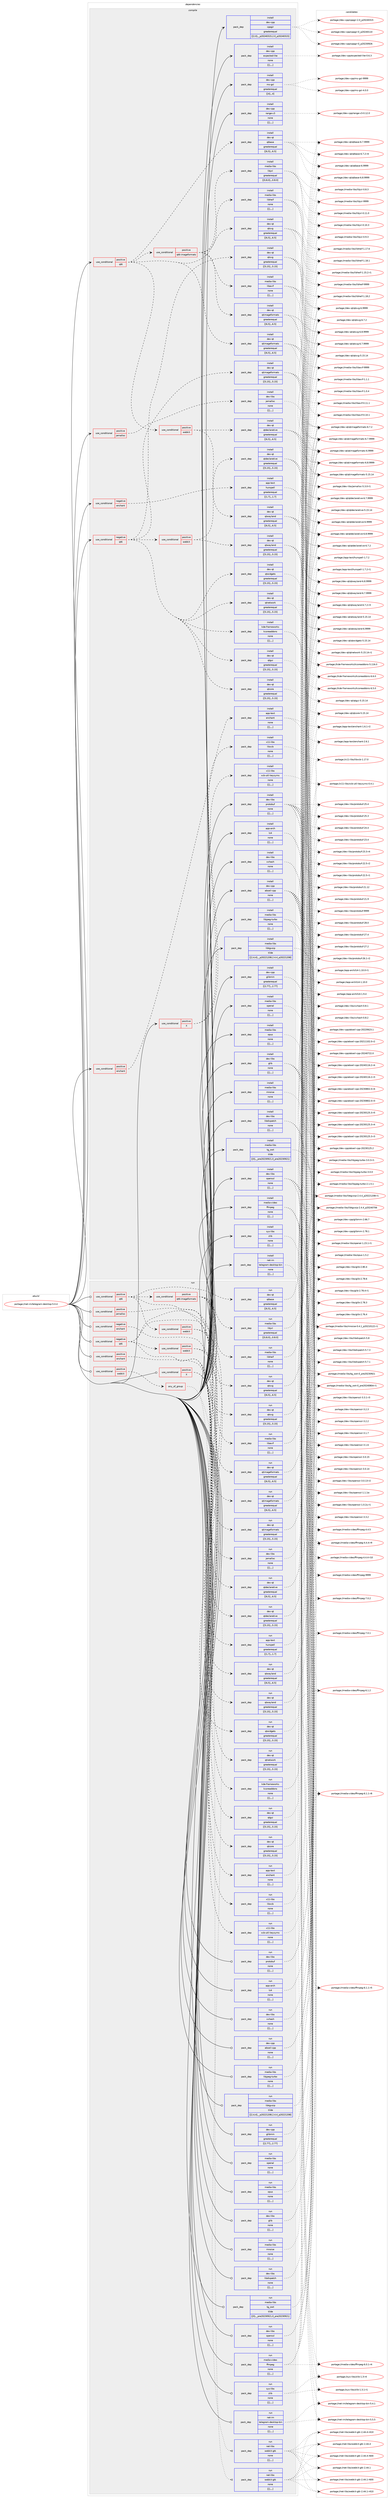 digraph prolog {

# *************
# Graph options
# *************

newrank=true;
concentrate=true;
compound=true;
graph [rankdir=LR,fontname=Helvetica,fontsize=10,ranksep=1.5];#, ranksep=2.5, nodesep=0.2];
edge  [arrowhead=vee];
node  [fontname=Helvetica,fontsize=10];

# **********
# The ebuild
# **********

subgraph cluster_leftcol {
color=gray;
label=<<i>ebuild</i>>;
id [label="portage://net-im/telegram-desktop-5.0.4", color=red, width=4, href="../net-im/telegram-desktop-5.0.4.svg"];
}

# ****************
# The dependencies
# ****************

subgraph cluster_midcol {
color=gray;
label=<<i>dependencies</i>>;
subgraph cluster_compile {
fillcolor="#eeeeee";
style=filled;
label=<<i>compile</i>>;
subgraph cond96411 {
dependency366201 [label=<<TABLE BORDER="0" CELLBORDER="1" CELLSPACING="0" CELLPADDING="4"><TR><TD ROWSPAN="3" CELLPADDING="10">use_conditional</TD></TR><TR><TD>negative</TD></TR><TR><TD>enchant</TD></TR></TABLE>>, shape=none, color=red];
subgraph pack267137 {
dependency366202 [label=<<TABLE BORDER="0" CELLBORDER="1" CELLSPACING="0" CELLPADDING="4" WIDTH="220"><TR><TD ROWSPAN="6" CELLPADDING="30">pack_dep</TD></TR><TR><TD WIDTH="110">install</TD></TR><TR><TD>app-text</TD></TR><TR><TD>hunspell</TD></TR><TR><TD>greaterequal</TD></TR><TR><TD>[[1,7],,,1.7]</TD></TR></TABLE>>, shape=none, color=blue];
}
dependency366201:e -> dependency366202:w [weight=20,style="dashed",arrowhead="vee"];
}
id:e -> dependency366201:w [weight=20,style="solid",arrowhead="vee"];
subgraph cond96412 {
dependency366203 [label=<<TABLE BORDER="0" CELLBORDER="1" CELLSPACING="0" CELLPADDING="4"><TR><TD ROWSPAN="3" CELLPADDING="10">use_conditional</TD></TR><TR><TD>negative</TD></TR><TR><TD>qt6</TD></TR></TABLE>>, shape=none, color=red];
subgraph pack267138 {
dependency366204 [label=<<TABLE BORDER="0" CELLBORDER="1" CELLSPACING="0" CELLPADDING="4" WIDTH="220"><TR><TD ROWSPAN="6" CELLPADDING="30">pack_dep</TD></TR><TR><TD WIDTH="110">install</TD></TR><TR><TD>dev-qt</TD></TR><TR><TD>qtcore</TD></TR><TR><TD>greaterequal</TD></TR><TR><TD>[[5,15],,,5.15]</TD></TR></TABLE>>, shape=none, color=blue];
}
dependency366203:e -> dependency366204:w [weight=20,style="dashed",arrowhead="vee"];
subgraph pack267139 {
dependency366205 [label=<<TABLE BORDER="0" CELLBORDER="1" CELLSPACING="0" CELLPADDING="4" WIDTH="220"><TR><TD ROWSPAN="6" CELLPADDING="30">pack_dep</TD></TR><TR><TD WIDTH="110">install</TD></TR><TR><TD>dev-qt</TD></TR><TR><TD>qtgui</TD></TR><TR><TD>greaterequal</TD></TR><TR><TD>[[5,15],,,5.15]</TD></TR></TABLE>>, shape=none, color=blue];
}
dependency366203:e -> dependency366205:w [weight=20,style="dashed",arrowhead="vee"];
subgraph pack267140 {
dependency366206 [label=<<TABLE BORDER="0" CELLBORDER="1" CELLSPACING="0" CELLPADDING="4" WIDTH="220"><TR><TD ROWSPAN="6" CELLPADDING="30">pack_dep</TD></TR><TR><TD WIDTH="110">install</TD></TR><TR><TD>dev-qt</TD></TR><TR><TD>qtimageformats</TD></TR><TR><TD>greaterequal</TD></TR><TR><TD>[[5,15],,,5.15]</TD></TR></TABLE>>, shape=none, color=blue];
}
dependency366203:e -> dependency366206:w [weight=20,style="dashed",arrowhead="vee"];
subgraph pack267141 {
dependency366207 [label=<<TABLE BORDER="0" CELLBORDER="1" CELLSPACING="0" CELLPADDING="4" WIDTH="220"><TR><TD ROWSPAN="6" CELLPADDING="30">pack_dep</TD></TR><TR><TD WIDTH="110">install</TD></TR><TR><TD>dev-qt</TD></TR><TR><TD>qtnetwork</TD></TR><TR><TD>greaterequal</TD></TR><TR><TD>[[5,15],,,5.15]</TD></TR></TABLE>>, shape=none, color=blue];
}
dependency366203:e -> dependency366207:w [weight=20,style="dashed",arrowhead="vee"];
subgraph pack267142 {
dependency366208 [label=<<TABLE BORDER="0" CELLBORDER="1" CELLSPACING="0" CELLPADDING="4" WIDTH="220"><TR><TD ROWSPAN="6" CELLPADDING="30">pack_dep</TD></TR><TR><TD WIDTH="110">install</TD></TR><TR><TD>dev-qt</TD></TR><TR><TD>qtsvg</TD></TR><TR><TD>greaterequal</TD></TR><TR><TD>[[5,15],,,5.15]</TD></TR></TABLE>>, shape=none, color=blue];
}
dependency366203:e -> dependency366208:w [weight=20,style="dashed",arrowhead="vee"];
subgraph pack267143 {
dependency366209 [label=<<TABLE BORDER="0" CELLBORDER="1" CELLSPACING="0" CELLPADDING="4" WIDTH="220"><TR><TD ROWSPAN="6" CELLPADDING="30">pack_dep</TD></TR><TR><TD WIDTH="110">install</TD></TR><TR><TD>dev-qt</TD></TR><TR><TD>qtwidgets</TD></TR><TR><TD>greaterequal</TD></TR><TR><TD>[[5,15],,,5.15]</TD></TR></TABLE>>, shape=none, color=blue];
}
dependency366203:e -> dependency366209:w [weight=20,style="dashed",arrowhead="vee"];
subgraph pack267144 {
dependency366210 [label=<<TABLE BORDER="0" CELLBORDER="1" CELLSPACING="0" CELLPADDING="4" WIDTH="220"><TR><TD ROWSPAN="6" CELLPADDING="30">pack_dep</TD></TR><TR><TD WIDTH="110">install</TD></TR><TR><TD>kde-frameworks</TD></TR><TR><TD>kcoreaddons</TD></TR><TR><TD>none</TD></TR><TR><TD>[[],,,,]</TD></TR></TABLE>>, shape=none, color=blue];
}
dependency366203:e -> dependency366210:w [weight=20,style="dashed",arrowhead="vee"];
subgraph cond96413 {
dependency366211 [label=<<TABLE BORDER="0" CELLBORDER="1" CELLSPACING="0" CELLPADDING="4"><TR><TD ROWSPAN="3" CELLPADDING="10">use_conditional</TD></TR><TR><TD>positive</TD></TR><TR><TD>webkit</TD></TR></TABLE>>, shape=none, color=red];
subgraph pack267145 {
dependency366212 [label=<<TABLE BORDER="0" CELLBORDER="1" CELLSPACING="0" CELLPADDING="4" WIDTH="220"><TR><TD ROWSPAN="6" CELLPADDING="30">pack_dep</TD></TR><TR><TD WIDTH="110">install</TD></TR><TR><TD>dev-qt</TD></TR><TR><TD>qtdeclarative</TD></TR><TR><TD>greaterequal</TD></TR><TR><TD>[[5,15],,,5.15]</TD></TR></TABLE>>, shape=none, color=blue];
}
dependency366211:e -> dependency366212:w [weight=20,style="dashed",arrowhead="vee"];
subgraph pack267146 {
dependency366213 [label=<<TABLE BORDER="0" CELLBORDER="1" CELLSPACING="0" CELLPADDING="4" WIDTH="220"><TR><TD ROWSPAN="6" CELLPADDING="30">pack_dep</TD></TR><TR><TD WIDTH="110">install</TD></TR><TR><TD>dev-qt</TD></TR><TR><TD>qtwayland</TD></TR><TR><TD>greaterequal</TD></TR><TR><TD>[[5,15],,,5.15]</TD></TR></TABLE>>, shape=none, color=blue];
}
dependency366211:e -> dependency366213:w [weight=20,style="dashed",arrowhead="vee"];
}
dependency366203:e -> dependency366211:w [weight=20,style="dashed",arrowhead="vee"];
}
id:e -> dependency366203:w [weight=20,style="solid",arrowhead="vee"];
subgraph cond96414 {
dependency366214 [label=<<TABLE BORDER="0" CELLBORDER="1" CELLSPACING="0" CELLPADDING="4"><TR><TD ROWSPAN="3" CELLPADDING="10">use_conditional</TD></TR><TR><TD>positive</TD></TR><TR><TD>X</TD></TR></TABLE>>, shape=none, color=red];
subgraph pack267147 {
dependency366215 [label=<<TABLE BORDER="0" CELLBORDER="1" CELLSPACING="0" CELLPADDING="4" WIDTH="220"><TR><TD ROWSPAN="6" CELLPADDING="30">pack_dep</TD></TR><TR><TD WIDTH="110">install</TD></TR><TR><TD>x11-libs</TD></TR><TR><TD>libxcb</TD></TR><TR><TD>none</TD></TR><TR><TD>[[],,,,]</TD></TR></TABLE>>, shape=none, color=blue];
}
dependency366214:e -> dependency366215:w [weight=20,style="dashed",arrowhead="vee"];
subgraph pack267148 {
dependency366216 [label=<<TABLE BORDER="0" CELLBORDER="1" CELLSPACING="0" CELLPADDING="4" WIDTH="220"><TR><TD ROWSPAN="6" CELLPADDING="30">pack_dep</TD></TR><TR><TD WIDTH="110">install</TD></TR><TR><TD>x11-libs</TD></TR><TR><TD>xcb-util-keysyms</TD></TR><TR><TD>none</TD></TR><TR><TD>[[],,,,]</TD></TR></TABLE>>, shape=none, color=blue];
}
dependency366214:e -> dependency366216:w [weight=20,style="dashed",arrowhead="vee"];
}
id:e -> dependency366214:w [weight=20,style="solid",arrowhead="vee"];
subgraph cond96415 {
dependency366217 [label=<<TABLE BORDER="0" CELLBORDER="1" CELLSPACING="0" CELLPADDING="4"><TR><TD ROWSPAN="3" CELLPADDING="10">use_conditional</TD></TR><TR><TD>positive</TD></TR><TR><TD>enchant</TD></TR></TABLE>>, shape=none, color=red];
subgraph pack267149 {
dependency366218 [label=<<TABLE BORDER="0" CELLBORDER="1" CELLSPACING="0" CELLPADDING="4" WIDTH="220"><TR><TD ROWSPAN="6" CELLPADDING="30">pack_dep</TD></TR><TR><TD WIDTH="110">install</TD></TR><TR><TD>app-text</TD></TR><TR><TD>enchant</TD></TR><TR><TD>none</TD></TR><TR><TD>[[],,,,]</TD></TR></TABLE>>, shape=none, color=blue];
}
dependency366217:e -> dependency366218:w [weight=20,style="dashed",arrowhead="vee"];
}
id:e -> dependency366217:w [weight=20,style="solid",arrowhead="vee"];
subgraph cond96416 {
dependency366219 [label=<<TABLE BORDER="0" CELLBORDER="1" CELLSPACING="0" CELLPADDING="4"><TR><TD ROWSPAN="3" CELLPADDING="10">use_conditional</TD></TR><TR><TD>positive</TD></TR><TR><TD>jemalloc</TD></TR></TABLE>>, shape=none, color=red];
subgraph pack267150 {
dependency366220 [label=<<TABLE BORDER="0" CELLBORDER="1" CELLSPACING="0" CELLPADDING="4" WIDTH="220"><TR><TD ROWSPAN="6" CELLPADDING="30">pack_dep</TD></TR><TR><TD WIDTH="110">install</TD></TR><TR><TD>dev-libs</TD></TR><TR><TD>jemalloc</TD></TR><TR><TD>none</TD></TR><TR><TD>[[],,,,]</TD></TR></TABLE>>, shape=none, color=blue];
}
dependency366219:e -> dependency366220:w [weight=20,style="dashed",arrowhead="vee"];
}
id:e -> dependency366219:w [weight=20,style="solid",arrowhead="vee"];
subgraph cond96417 {
dependency366221 [label=<<TABLE BORDER="0" CELLBORDER="1" CELLSPACING="0" CELLPADDING="4"><TR><TD ROWSPAN="3" CELLPADDING="10">use_conditional</TD></TR><TR><TD>positive</TD></TR><TR><TD>qt6</TD></TR></TABLE>>, shape=none, color=red];
subgraph pack267151 {
dependency366222 [label=<<TABLE BORDER="0" CELLBORDER="1" CELLSPACING="0" CELLPADDING="4" WIDTH="220"><TR><TD ROWSPAN="6" CELLPADDING="30">pack_dep</TD></TR><TR><TD WIDTH="110">install</TD></TR><TR><TD>dev-qt</TD></TR><TR><TD>qtbase</TD></TR><TR><TD>greaterequal</TD></TR><TR><TD>[[6,5],,,6.5]</TD></TR></TABLE>>, shape=none, color=blue];
}
dependency366221:e -> dependency366222:w [weight=20,style="dashed",arrowhead="vee"];
subgraph pack267152 {
dependency366223 [label=<<TABLE BORDER="0" CELLBORDER="1" CELLSPACING="0" CELLPADDING="4" WIDTH="220"><TR><TD ROWSPAN="6" CELLPADDING="30">pack_dep</TD></TR><TR><TD WIDTH="110">install</TD></TR><TR><TD>dev-qt</TD></TR><TR><TD>qtimageformats</TD></TR><TR><TD>greaterequal</TD></TR><TR><TD>[[6,5],,,6.5]</TD></TR></TABLE>>, shape=none, color=blue];
}
dependency366221:e -> dependency366223:w [weight=20,style="dashed",arrowhead="vee"];
subgraph pack267153 {
dependency366224 [label=<<TABLE BORDER="0" CELLBORDER="1" CELLSPACING="0" CELLPADDING="4" WIDTH="220"><TR><TD ROWSPAN="6" CELLPADDING="30">pack_dep</TD></TR><TR><TD WIDTH="110">install</TD></TR><TR><TD>dev-qt</TD></TR><TR><TD>qtsvg</TD></TR><TR><TD>greaterequal</TD></TR><TR><TD>[[6,5],,,6.5]</TD></TR></TABLE>>, shape=none, color=blue];
}
dependency366221:e -> dependency366224:w [weight=20,style="dashed",arrowhead="vee"];
subgraph cond96418 {
dependency366225 [label=<<TABLE BORDER="0" CELLBORDER="1" CELLSPACING="0" CELLPADDING="4"><TR><TD ROWSPAN="3" CELLPADDING="10">use_conditional</TD></TR><TR><TD>positive</TD></TR><TR><TD>webkit</TD></TR></TABLE>>, shape=none, color=red];
subgraph pack267154 {
dependency366226 [label=<<TABLE BORDER="0" CELLBORDER="1" CELLSPACING="0" CELLPADDING="4" WIDTH="220"><TR><TD ROWSPAN="6" CELLPADDING="30">pack_dep</TD></TR><TR><TD WIDTH="110">install</TD></TR><TR><TD>dev-qt</TD></TR><TR><TD>qtdeclarative</TD></TR><TR><TD>greaterequal</TD></TR><TR><TD>[[6,5],,,6.5]</TD></TR></TABLE>>, shape=none, color=blue];
}
dependency366225:e -> dependency366226:w [weight=20,style="dashed",arrowhead="vee"];
subgraph pack267155 {
dependency366227 [label=<<TABLE BORDER="0" CELLBORDER="1" CELLSPACING="0" CELLPADDING="4" WIDTH="220"><TR><TD ROWSPAN="6" CELLPADDING="30">pack_dep</TD></TR><TR><TD WIDTH="110">install</TD></TR><TR><TD>dev-qt</TD></TR><TR><TD>qtwayland</TD></TR><TR><TD>greaterequal</TD></TR><TR><TD>[[6,5],,,6.5]</TD></TR></TABLE>>, shape=none, color=blue];
}
dependency366225:e -> dependency366227:w [weight=20,style="dashed",arrowhead="vee"];
}
dependency366221:e -> dependency366225:w [weight=20,style="dashed",arrowhead="vee"];
subgraph cond96419 {
dependency366228 [label=<<TABLE BORDER="0" CELLBORDER="1" CELLSPACING="0" CELLPADDING="4"><TR><TD ROWSPAN="3" CELLPADDING="10">use_conditional</TD></TR><TR><TD>positive</TD></TR><TR><TD>qt6-imageformats</TD></TR></TABLE>>, shape=none, color=red];
subgraph pack267156 {
dependency366229 [label=<<TABLE BORDER="0" CELLBORDER="1" CELLSPACING="0" CELLPADDING="4" WIDTH="220"><TR><TD ROWSPAN="6" CELLPADDING="30">pack_dep</TD></TR><TR><TD WIDTH="110">install</TD></TR><TR><TD>dev-qt</TD></TR><TR><TD>qtimageformats</TD></TR><TR><TD>greaterequal</TD></TR><TR><TD>[[6,5],,,6.5]</TD></TR></TABLE>>, shape=none, color=blue];
}
dependency366228:e -> dependency366229:w [weight=20,style="dashed",arrowhead="vee"];
subgraph pack267157 {
dependency366230 [label=<<TABLE BORDER="0" CELLBORDER="1" CELLSPACING="0" CELLPADDING="4" WIDTH="220"><TR><TD ROWSPAN="6" CELLPADDING="30">pack_dep</TD></TR><TR><TD WIDTH="110">install</TD></TR><TR><TD>media-libs</TD></TR><TR><TD>libavif</TD></TR><TR><TD>none</TD></TR><TR><TD>[[],,,,]</TD></TR></TABLE>>, shape=none, color=blue];
}
dependency366228:e -> dependency366230:w [weight=20,style="dashed",arrowhead="vee"];
subgraph pack267158 {
dependency366231 [label=<<TABLE BORDER="0" CELLBORDER="1" CELLSPACING="0" CELLPADDING="4" WIDTH="220"><TR><TD ROWSPAN="6" CELLPADDING="30">pack_dep</TD></TR><TR><TD WIDTH="110">install</TD></TR><TR><TD>media-libs</TD></TR><TR><TD>libheif</TD></TR><TR><TD>none</TD></TR><TR><TD>[[],,,,]</TD></TR></TABLE>>, shape=none, color=blue];
}
dependency366228:e -> dependency366231:w [weight=20,style="dashed",arrowhead="vee"];
subgraph pack267159 {
dependency366232 [label=<<TABLE BORDER="0" CELLBORDER="1" CELLSPACING="0" CELLPADDING="4" WIDTH="220"><TR><TD ROWSPAN="6" CELLPADDING="30">pack_dep</TD></TR><TR><TD WIDTH="110">install</TD></TR><TR><TD>media-libs</TD></TR><TR><TD>libjxl</TD></TR><TR><TD>greaterequal</TD></TR><TR><TD>[[0,8,0],,,0.8.0]</TD></TR></TABLE>>, shape=none, color=blue];
}
dependency366228:e -> dependency366232:w [weight=20,style="dashed",arrowhead="vee"];
}
dependency366221:e -> dependency366228:w [weight=20,style="dashed",arrowhead="vee"];
}
id:e -> dependency366221:w [weight=20,style="solid",arrowhead="vee"];
subgraph pack267160 {
dependency366233 [label=<<TABLE BORDER="0" CELLBORDER="1" CELLSPACING="0" CELLPADDING="4" WIDTH="220"><TR><TD ROWSPAN="6" CELLPADDING="30">pack_dep</TD></TR><TR><TD WIDTH="110">install</TD></TR><TR><TD>app-arch</TD></TR><TR><TD>lz4</TD></TR><TR><TD>none</TD></TR><TR><TD>[[],,,,]</TD></TR></TABLE>>, shape=none, color=blue];
}
id:e -> dependency366233:w [weight=20,style="solid",arrowhead="vee"];
subgraph pack267161 {
dependency366234 [label=<<TABLE BORDER="0" CELLBORDER="1" CELLSPACING="0" CELLPADDING="4" WIDTH="220"><TR><TD ROWSPAN="6" CELLPADDING="30">pack_dep</TD></TR><TR><TD WIDTH="110">install</TD></TR><TR><TD>dev-cpp</TD></TR><TR><TD>abseil-cpp</TD></TR><TR><TD>none</TD></TR><TR><TD>[[],,,,]</TD></TR></TABLE>>, shape=none, color=blue];
}
id:e -> dependency366234:w [weight=20,style="solid",arrowhead="vee"];
subgraph pack267162 {
dependency366235 [label=<<TABLE BORDER="0" CELLBORDER="1" CELLSPACING="0" CELLPADDING="4" WIDTH="220"><TR><TD ROWSPAN="6" CELLPADDING="30">pack_dep</TD></TR><TR><TD WIDTH="110">install</TD></TR><TR><TD>dev-cpp</TD></TR><TR><TD>cppgir</TD></TR><TR><TD>greaterequal</TD></TR><TR><TD>[[2,0],,_p20240315,2.0_p20240315]</TD></TR></TABLE>>, shape=none, color=blue];
}
id:e -> dependency366235:w [weight=20,style="solid",arrowhead="vee"];
subgraph pack267163 {
dependency366236 [label=<<TABLE BORDER="0" CELLBORDER="1" CELLSPACING="0" CELLPADDING="4" WIDTH="220"><TR><TD ROWSPAN="6" CELLPADDING="30">pack_dep</TD></TR><TR><TD WIDTH="110">install</TD></TR><TR><TD>dev-cpp</TD></TR><TR><TD>expected-lite</TD></TR><TR><TD>none</TD></TR><TR><TD>[[],,,,]</TD></TR></TABLE>>, shape=none, color=blue];
}
id:e -> dependency366236:w [weight=20,style="solid",arrowhead="vee"];
subgraph pack267164 {
dependency366237 [label=<<TABLE BORDER="0" CELLBORDER="1" CELLSPACING="0" CELLPADDING="4" WIDTH="220"><TR><TD ROWSPAN="6" CELLPADDING="30">pack_dep</TD></TR><TR><TD WIDTH="110">install</TD></TR><TR><TD>dev-cpp</TD></TR><TR><TD>glibmm</TD></TR><TR><TD>greaterequal</TD></TR><TR><TD>[[2,77],,,2.77]</TD></TR></TABLE>>, shape=none, color=blue];
}
id:e -> dependency366237:w [weight=20,style="solid",arrowhead="vee"];
subgraph pack267165 {
dependency366238 [label=<<TABLE BORDER="0" CELLBORDER="1" CELLSPACING="0" CELLPADDING="4" WIDTH="220"><TR><TD ROWSPAN="6" CELLPADDING="30">pack_dep</TD></TR><TR><TD WIDTH="110">install</TD></TR><TR><TD>dev-cpp</TD></TR><TR><TD>ms-gsl</TD></TR><TR><TD>greaterequal</TD></TR><TR><TD>[[4],,,4]</TD></TR></TABLE>>, shape=none, color=blue];
}
id:e -> dependency366238:w [weight=20,style="solid",arrowhead="vee"];
subgraph pack267166 {
dependency366239 [label=<<TABLE BORDER="0" CELLBORDER="1" CELLSPACING="0" CELLPADDING="4" WIDTH="220"><TR><TD ROWSPAN="6" CELLPADDING="30">pack_dep</TD></TR><TR><TD WIDTH="110">install</TD></TR><TR><TD>dev-cpp</TD></TR><TR><TD>range-v3</TD></TR><TR><TD>none</TD></TR><TR><TD>[[],,,,]</TD></TR></TABLE>>, shape=none, color=blue];
}
id:e -> dependency366239:w [weight=20,style="solid",arrowhead="vee"];
subgraph pack267167 {
dependency366240 [label=<<TABLE BORDER="0" CELLBORDER="1" CELLSPACING="0" CELLPADDING="4" WIDTH="220"><TR><TD ROWSPAN="6" CELLPADDING="30">pack_dep</TD></TR><TR><TD WIDTH="110">install</TD></TR><TR><TD>dev-libs</TD></TR><TR><TD>glib</TD></TR><TR><TD>none</TD></TR><TR><TD>[[],,,,]</TD></TR></TABLE>>, shape=none, color=blue];
}
id:e -> dependency366240:w [weight=20,style="solid",arrowhead="vee"];
subgraph pack267168 {
dependency366241 [label=<<TABLE BORDER="0" CELLBORDER="1" CELLSPACING="0" CELLPADDING="4" WIDTH="220"><TR><TD ROWSPAN="6" CELLPADDING="30">pack_dep</TD></TR><TR><TD WIDTH="110">install</TD></TR><TR><TD>dev-libs</TD></TR><TR><TD>libdispatch</TD></TR><TR><TD>none</TD></TR><TR><TD>[[],,,,]</TD></TR></TABLE>>, shape=none, color=blue];
}
id:e -> dependency366241:w [weight=20,style="solid",arrowhead="vee"];
subgraph pack267169 {
dependency366242 [label=<<TABLE BORDER="0" CELLBORDER="1" CELLSPACING="0" CELLPADDING="4" WIDTH="220"><TR><TD ROWSPAN="6" CELLPADDING="30">pack_dep</TD></TR><TR><TD WIDTH="110">install</TD></TR><TR><TD>dev-libs</TD></TR><TR><TD>openssl</TD></TR><TR><TD>none</TD></TR><TR><TD>[[],,,,]</TD></TR></TABLE>>, shape=none, color=blue];
}
id:e -> dependency366242:w [weight=20,style="solid",arrowhead="vee"];
subgraph pack267170 {
dependency366243 [label=<<TABLE BORDER="0" CELLBORDER="1" CELLSPACING="0" CELLPADDING="4" WIDTH="220"><TR><TD ROWSPAN="6" CELLPADDING="30">pack_dep</TD></TR><TR><TD WIDTH="110">install</TD></TR><TR><TD>dev-libs</TD></TR><TR><TD>protobuf</TD></TR><TR><TD>none</TD></TR><TR><TD>[[],,,,]</TD></TR></TABLE>>, shape=none, color=blue];
}
id:e -> dependency366243:w [weight=20,style="solid",arrowhead="vee"];
subgraph pack267171 {
dependency366244 [label=<<TABLE BORDER="0" CELLBORDER="1" CELLSPACING="0" CELLPADDING="4" WIDTH="220"><TR><TD ROWSPAN="6" CELLPADDING="30">pack_dep</TD></TR><TR><TD WIDTH="110">install</TD></TR><TR><TD>dev-libs</TD></TR><TR><TD>xxhash</TD></TR><TR><TD>none</TD></TR><TR><TD>[[],,,,]</TD></TR></TABLE>>, shape=none, color=blue];
}
id:e -> dependency366244:w [weight=20,style="solid",arrowhead="vee"];
subgraph pack267172 {
dependency366245 [label=<<TABLE BORDER="0" CELLBORDER="1" CELLSPACING="0" CELLPADDING="4" WIDTH="220"><TR><TD ROWSPAN="6" CELLPADDING="30">pack_dep</TD></TR><TR><TD WIDTH="110">install</TD></TR><TR><TD>media-libs</TD></TR><TR><TD>libjpeg-turbo</TD></TR><TR><TD>none</TD></TR><TR><TD>[[],,,,]</TD></TR></TABLE>>, shape=none, color=blue];
}
id:e -> dependency366245:w [weight=20,style="solid",arrowhead="vee"];
subgraph pack267173 {
dependency366246 [label=<<TABLE BORDER="0" CELLBORDER="1" CELLSPACING="0" CELLPADDING="4" WIDTH="220"><TR><TD ROWSPAN="6" CELLPADDING="30">pack_dep</TD></TR><TR><TD WIDTH="110">install</TD></TR><TR><TD>media-libs</TD></TR><TR><TD>libtgvoip</TD></TR><TR><TD>tilde</TD></TR><TR><TD>[[2,4,4],,_p20221208,2.4.4_p20221208]</TD></TR></TABLE>>, shape=none, color=blue];
}
id:e -> dependency366246:w [weight=20,style="solid",arrowhead="vee"];
subgraph pack267174 {
dependency366247 [label=<<TABLE BORDER="0" CELLBORDER="1" CELLSPACING="0" CELLPADDING="4" WIDTH="220"><TR><TD ROWSPAN="6" CELLPADDING="30">pack_dep</TD></TR><TR><TD WIDTH="110">install</TD></TR><TR><TD>media-libs</TD></TR><TR><TD>openal</TD></TR><TR><TD>none</TD></TR><TR><TD>[[],,,,]</TD></TR></TABLE>>, shape=none, color=blue];
}
id:e -> dependency366247:w [weight=20,style="solid",arrowhead="vee"];
subgraph pack267175 {
dependency366248 [label=<<TABLE BORDER="0" CELLBORDER="1" CELLSPACING="0" CELLPADDING="4" WIDTH="220"><TR><TD ROWSPAN="6" CELLPADDING="30">pack_dep</TD></TR><TR><TD WIDTH="110">install</TD></TR><TR><TD>media-libs</TD></TR><TR><TD>opus</TD></TR><TR><TD>none</TD></TR><TR><TD>[[],,,,]</TD></TR></TABLE>>, shape=none, color=blue];
}
id:e -> dependency366248:w [weight=20,style="solid",arrowhead="vee"];
subgraph pack267176 {
dependency366249 [label=<<TABLE BORDER="0" CELLBORDER="1" CELLSPACING="0" CELLPADDING="4" WIDTH="220"><TR><TD ROWSPAN="6" CELLPADDING="30">pack_dep</TD></TR><TR><TD WIDTH="110">install</TD></TR><TR><TD>media-libs</TD></TR><TR><TD>rnnoise</TD></TR><TR><TD>none</TD></TR><TR><TD>[[],,,,]</TD></TR></TABLE>>, shape=none, color=blue];
}
id:e -> dependency366249:w [weight=20,style="solid",arrowhead="vee"];
subgraph pack267177 {
dependency366250 [label=<<TABLE BORDER="0" CELLBORDER="1" CELLSPACING="0" CELLPADDING="4" WIDTH="220"><TR><TD ROWSPAN="6" CELLPADDING="30">pack_dep</TD></TR><TR><TD WIDTH="110">install</TD></TR><TR><TD>media-libs</TD></TR><TR><TD>tg_owt</TD></TR><TR><TD>tilde</TD></TR><TR><TD>[[0],,_pre20230921,0_pre20230921]</TD></TR></TABLE>>, shape=none, color=blue];
}
id:e -> dependency366250:w [weight=20,style="solid",arrowhead="vee"];
subgraph pack267178 {
dependency366251 [label=<<TABLE BORDER="0" CELLBORDER="1" CELLSPACING="0" CELLPADDING="4" WIDTH="220"><TR><TD ROWSPAN="6" CELLPADDING="30">pack_dep</TD></TR><TR><TD WIDTH="110">install</TD></TR><TR><TD>media-video</TD></TR><TR><TD>ffmpeg</TD></TR><TR><TD>none</TD></TR><TR><TD>[[],,,,]</TD></TR></TABLE>>, shape=none, color=blue];
}
id:e -> dependency366251:w [weight=20,style="solid",arrowhead="vee"];
subgraph pack267179 {
dependency366252 [label=<<TABLE BORDER="0" CELLBORDER="1" CELLSPACING="0" CELLPADDING="4" WIDTH="220"><TR><TD ROWSPAN="6" CELLPADDING="30">pack_dep</TD></TR><TR><TD WIDTH="110">install</TD></TR><TR><TD>sys-libs</TD></TR><TR><TD>zlib</TD></TR><TR><TD>none</TD></TR><TR><TD>[[],,,,]</TD></TR></TABLE>>, shape=none, color=blue];
}
id:e -> dependency366252:w [weight=20,style="solid",arrowhead="vee"];
subgraph pack267180 {
dependency366253 [label=<<TABLE BORDER="0" CELLBORDER="1" CELLSPACING="0" CELLPADDING="4" WIDTH="220"><TR><TD ROWSPAN="6" CELLPADDING="30">pack_dep</TD></TR><TR><TD WIDTH="110">install</TD></TR><TR><TD>net-im</TD></TR><TR><TD>telegram-desktop-bin</TD></TR><TR><TD>none</TD></TR><TR><TD>[[],,,,]</TD></TR></TABLE>>, shape=none, color=blue];
}
id:e -> dependency366253:w [weight=20,style="solid",arrowhead="vee"];
}
subgraph cluster_compileandrun {
fillcolor="#eeeeee";
style=filled;
label=<<i>compile and run</i>>;
}
subgraph cluster_run {
fillcolor="#eeeeee";
style=filled;
label=<<i>run</i>>;
subgraph cond96420 {
dependency366254 [label=<<TABLE BORDER="0" CELLBORDER="1" CELLSPACING="0" CELLPADDING="4"><TR><TD ROWSPAN="3" CELLPADDING="10">use_conditional</TD></TR><TR><TD>negative</TD></TR><TR><TD>enchant</TD></TR></TABLE>>, shape=none, color=red];
subgraph pack267181 {
dependency366255 [label=<<TABLE BORDER="0" CELLBORDER="1" CELLSPACING="0" CELLPADDING="4" WIDTH="220"><TR><TD ROWSPAN="6" CELLPADDING="30">pack_dep</TD></TR><TR><TD WIDTH="110">run</TD></TR><TR><TD>app-text</TD></TR><TR><TD>hunspell</TD></TR><TR><TD>greaterequal</TD></TR><TR><TD>[[1,7],,,1.7]</TD></TR></TABLE>>, shape=none, color=blue];
}
dependency366254:e -> dependency366255:w [weight=20,style="dashed",arrowhead="vee"];
}
id:e -> dependency366254:w [weight=20,style="solid",arrowhead="odot"];
subgraph cond96421 {
dependency366256 [label=<<TABLE BORDER="0" CELLBORDER="1" CELLSPACING="0" CELLPADDING="4"><TR><TD ROWSPAN="3" CELLPADDING="10">use_conditional</TD></TR><TR><TD>negative</TD></TR><TR><TD>qt6</TD></TR></TABLE>>, shape=none, color=red];
subgraph pack267182 {
dependency366257 [label=<<TABLE BORDER="0" CELLBORDER="1" CELLSPACING="0" CELLPADDING="4" WIDTH="220"><TR><TD ROWSPAN="6" CELLPADDING="30">pack_dep</TD></TR><TR><TD WIDTH="110">run</TD></TR><TR><TD>dev-qt</TD></TR><TR><TD>qtcore</TD></TR><TR><TD>greaterequal</TD></TR><TR><TD>[[5,15],,,5.15]</TD></TR></TABLE>>, shape=none, color=blue];
}
dependency366256:e -> dependency366257:w [weight=20,style="dashed",arrowhead="vee"];
subgraph pack267183 {
dependency366258 [label=<<TABLE BORDER="0" CELLBORDER="1" CELLSPACING="0" CELLPADDING="4" WIDTH="220"><TR><TD ROWSPAN="6" CELLPADDING="30">pack_dep</TD></TR><TR><TD WIDTH="110">run</TD></TR><TR><TD>dev-qt</TD></TR><TR><TD>qtgui</TD></TR><TR><TD>greaterequal</TD></TR><TR><TD>[[5,15],,,5.15]</TD></TR></TABLE>>, shape=none, color=blue];
}
dependency366256:e -> dependency366258:w [weight=20,style="dashed",arrowhead="vee"];
subgraph pack267184 {
dependency366259 [label=<<TABLE BORDER="0" CELLBORDER="1" CELLSPACING="0" CELLPADDING="4" WIDTH="220"><TR><TD ROWSPAN="6" CELLPADDING="30">pack_dep</TD></TR><TR><TD WIDTH="110">run</TD></TR><TR><TD>dev-qt</TD></TR><TR><TD>qtimageformats</TD></TR><TR><TD>greaterequal</TD></TR><TR><TD>[[5,15],,,5.15]</TD></TR></TABLE>>, shape=none, color=blue];
}
dependency366256:e -> dependency366259:w [weight=20,style="dashed",arrowhead="vee"];
subgraph pack267185 {
dependency366260 [label=<<TABLE BORDER="0" CELLBORDER="1" CELLSPACING="0" CELLPADDING="4" WIDTH="220"><TR><TD ROWSPAN="6" CELLPADDING="30">pack_dep</TD></TR><TR><TD WIDTH="110">run</TD></TR><TR><TD>dev-qt</TD></TR><TR><TD>qtnetwork</TD></TR><TR><TD>greaterequal</TD></TR><TR><TD>[[5,15],,,5.15]</TD></TR></TABLE>>, shape=none, color=blue];
}
dependency366256:e -> dependency366260:w [weight=20,style="dashed",arrowhead="vee"];
subgraph pack267186 {
dependency366261 [label=<<TABLE BORDER="0" CELLBORDER="1" CELLSPACING="0" CELLPADDING="4" WIDTH="220"><TR><TD ROWSPAN="6" CELLPADDING="30">pack_dep</TD></TR><TR><TD WIDTH="110">run</TD></TR><TR><TD>dev-qt</TD></TR><TR><TD>qtsvg</TD></TR><TR><TD>greaterequal</TD></TR><TR><TD>[[5,15],,,5.15]</TD></TR></TABLE>>, shape=none, color=blue];
}
dependency366256:e -> dependency366261:w [weight=20,style="dashed",arrowhead="vee"];
subgraph pack267187 {
dependency366262 [label=<<TABLE BORDER="0" CELLBORDER="1" CELLSPACING="0" CELLPADDING="4" WIDTH="220"><TR><TD ROWSPAN="6" CELLPADDING="30">pack_dep</TD></TR><TR><TD WIDTH="110">run</TD></TR><TR><TD>dev-qt</TD></TR><TR><TD>qtwidgets</TD></TR><TR><TD>greaterequal</TD></TR><TR><TD>[[5,15],,,5.15]</TD></TR></TABLE>>, shape=none, color=blue];
}
dependency366256:e -> dependency366262:w [weight=20,style="dashed",arrowhead="vee"];
subgraph pack267188 {
dependency366263 [label=<<TABLE BORDER="0" CELLBORDER="1" CELLSPACING="0" CELLPADDING="4" WIDTH="220"><TR><TD ROWSPAN="6" CELLPADDING="30">pack_dep</TD></TR><TR><TD WIDTH="110">run</TD></TR><TR><TD>kde-frameworks</TD></TR><TR><TD>kcoreaddons</TD></TR><TR><TD>none</TD></TR><TR><TD>[[],,,,]</TD></TR></TABLE>>, shape=none, color=blue];
}
dependency366256:e -> dependency366263:w [weight=20,style="dashed",arrowhead="vee"];
subgraph cond96422 {
dependency366264 [label=<<TABLE BORDER="0" CELLBORDER="1" CELLSPACING="0" CELLPADDING="4"><TR><TD ROWSPAN="3" CELLPADDING="10">use_conditional</TD></TR><TR><TD>positive</TD></TR><TR><TD>webkit</TD></TR></TABLE>>, shape=none, color=red];
subgraph pack267189 {
dependency366265 [label=<<TABLE BORDER="0" CELLBORDER="1" CELLSPACING="0" CELLPADDING="4" WIDTH="220"><TR><TD ROWSPAN="6" CELLPADDING="30">pack_dep</TD></TR><TR><TD WIDTH="110">run</TD></TR><TR><TD>dev-qt</TD></TR><TR><TD>qtdeclarative</TD></TR><TR><TD>greaterequal</TD></TR><TR><TD>[[5,15],,,5.15]</TD></TR></TABLE>>, shape=none, color=blue];
}
dependency366264:e -> dependency366265:w [weight=20,style="dashed",arrowhead="vee"];
subgraph pack267190 {
dependency366266 [label=<<TABLE BORDER="0" CELLBORDER="1" CELLSPACING="0" CELLPADDING="4" WIDTH="220"><TR><TD ROWSPAN="6" CELLPADDING="30">pack_dep</TD></TR><TR><TD WIDTH="110">run</TD></TR><TR><TD>dev-qt</TD></TR><TR><TD>qtwayland</TD></TR><TR><TD>greaterequal</TD></TR><TR><TD>[[5,15],,,5.15]</TD></TR></TABLE>>, shape=none, color=blue];
}
dependency366264:e -> dependency366266:w [weight=20,style="dashed",arrowhead="vee"];
}
dependency366256:e -> dependency366264:w [weight=20,style="dashed",arrowhead="vee"];
}
id:e -> dependency366256:w [weight=20,style="solid",arrowhead="odot"];
subgraph cond96423 {
dependency366267 [label=<<TABLE BORDER="0" CELLBORDER="1" CELLSPACING="0" CELLPADDING="4"><TR><TD ROWSPAN="3" CELLPADDING="10">use_conditional</TD></TR><TR><TD>positive</TD></TR><TR><TD>X</TD></TR></TABLE>>, shape=none, color=red];
subgraph pack267191 {
dependency366268 [label=<<TABLE BORDER="0" CELLBORDER="1" CELLSPACING="0" CELLPADDING="4" WIDTH="220"><TR><TD ROWSPAN="6" CELLPADDING="30">pack_dep</TD></TR><TR><TD WIDTH="110">run</TD></TR><TR><TD>x11-libs</TD></TR><TR><TD>libxcb</TD></TR><TR><TD>none</TD></TR><TR><TD>[[],,,,]</TD></TR></TABLE>>, shape=none, color=blue];
}
dependency366267:e -> dependency366268:w [weight=20,style="dashed",arrowhead="vee"];
subgraph pack267192 {
dependency366269 [label=<<TABLE BORDER="0" CELLBORDER="1" CELLSPACING="0" CELLPADDING="4" WIDTH="220"><TR><TD ROWSPAN="6" CELLPADDING="30">pack_dep</TD></TR><TR><TD WIDTH="110">run</TD></TR><TR><TD>x11-libs</TD></TR><TR><TD>xcb-util-keysyms</TD></TR><TR><TD>none</TD></TR><TR><TD>[[],,,,]</TD></TR></TABLE>>, shape=none, color=blue];
}
dependency366267:e -> dependency366269:w [weight=20,style="dashed",arrowhead="vee"];
}
id:e -> dependency366267:w [weight=20,style="solid",arrowhead="odot"];
subgraph cond96424 {
dependency366270 [label=<<TABLE BORDER="0" CELLBORDER="1" CELLSPACING="0" CELLPADDING="4"><TR><TD ROWSPAN="3" CELLPADDING="10">use_conditional</TD></TR><TR><TD>positive</TD></TR><TR><TD>enchant</TD></TR></TABLE>>, shape=none, color=red];
subgraph pack267193 {
dependency366271 [label=<<TABLE BORDER="0" CELLBORDER="1" CELLSPACING="0" CELLPADDING="4" WIDTH="220"><TR><TD ROWSPAN="6" CELLPADDING="30">pack_dep</TD></TR><TR><TD WIDTH="110">run</TD></TR><TR><TD>app-text</TD></TR><TR><TD>enchant</TD></TR><TR><TD>none</TD></TR><TR><TD>[[],,,,]</TD></TR></TABLE>>, shape=none, color=blue];
}
dependency366270:e -> dependency366271:w [weight=20,style="dashed",arrowhead="vee"];
}
id:e -> dependency366270:w [weight=20,style="solid",arrowhead="odot"];
subgraph cond96425 {
dependency366272 [label=<<TABLE BORDER="0" CELLBORDER="1" CELLSPACING="0" CELLPADDING="4"><TR><TD ROWSPAN="3" CELLPADDING="10">use_conditional</TD></TR><TR><TD>positive</TD></TR><TR><TD>jemalloc</TD></TR></TABLE>>, shape=none, color=red];
subgraph pack267194 {
dependency366273 [label=<<TABLE BORDER="0" CELLBORDER="1" CELLSPACING="0" CELLPADDING="4" WIDTH="220"><TR><TD ROWSPAN="6" CELLPADDING="30">pack_dep</TD></TR><TR><TD WIDTH="110">run</TD></TR><TR><TD>dev-libs</TD></TR><TR><TD>jemalloc</TD></TR><TR><TD>none</TD></TR><TR><TD>[[],,,,]</TD></TR></TABLE>>, shape=none, color=blue];
}
dependency366272:e -> dependency366273:w [weight=20,style="dashed",arrowhead="vee"];
}
id:e -> dependency366272:w [weight=20,style="solid",arrowhead="odot"];
subgraph cond96426 {
dependency366274 [label=<<TABLE BORDER="0" CELLBORDER="1" CELLSPACING="0" CELLPADDING="4"><TR><TD ROWSPAN="3" CELLPADDING="10">use_conditional</TD></TR><TR><TD>positive</TD></TR><TR><TD>qt6</TD></TR></TABLE>>, shape=none, color=red];
subgraph pack267195 {
dependency366275 [label=<<TABLE BORDER="0" CELLBORDER="1" CELLSPACING="0" CELLPADDING="4" WIDTH="220"><TR><TD ROWSPAN="6" CELLPADDING="30">pack_dep</TD></TR><TR><TD WIDTH="110">run</TD></TR><TR><TD>dev-qt</TD></TR><TR><TD>qtbase</TD></TR><TR><TD>greaterequal</TD></TR><TR><TD>[[6,5],,,6.5]</TD></TR></TABLE>>, shape=none, color=blue];
}
dependency366274:e -> dependency366275:w [weight=20,style="dashed",arrowhead="vee"];
subgraph pack267196 {
dependency366276 [label=<<TABLE BORDER="0" CELLBORDER="1" CELLSPACING="0" CELLPADDING="4" WIDTH="220"><TR><TD ROWSPAN="6" CELLPADDING="30">pack_dep</TD></TR><TR><TD WIDTH="110">run</TD></TR><TR><TD>dev-qt</TD></TR><TR><TD>qtimageformats</TD></TR><TR><TD>greaterequal</TD></TR><TR><TD>[[6,5],,,6.5]</TD></TR></TABLE>>, shape=none, color=blue];
}
dependency366274:e -> dependency366276:w [weight=20,style="dashed",arrowhead="vee"];
subgraph pack267197 {
dependency366277 [label=<<TABLE BORDER="0" CELLBORDER="1" CELLSPACING="0" CELLPADDING="4" WIDTH="220"><TR><TD ROWSPAN="6" CELLPADDING="30">pack_dep</TD></TR><TR><TD WIDTH="110">run</TD></TR><TR><TD>dev-qt</TD></TR><TR><TD>qtsvg</TD></TR><TR><TD>greaterequal</TD></TR><TR><TD>[[6,5],,,6.5]</TD></TR></TABLE>>, shape=none, color=blue];
}
dependency366274:e -> dependency366277:w [weight=20,style="dashed",arrowhead="vee"];
subgraph cond96427 {
dependency366278 [label=<<TABLE BORDER="0" CELLBORDER="1" CELLSPACING="0" CELLPADDING="4"><TR><TD ROWSPAN="3" CELLPADDING="10">use_conditional</TD></TR><TR><TD>positive</TD></TR><TR><TD>webkit</TD></TR></TABLE>>, shape=none, color=red];
subgraph pack267198 {
dependency366279 [label=<<TABLE BORDER="0" CELLBORDER="1" CELLSPACING="0" CELLPADDING="4" WIDTH="220"><TR><TD ROWSPAN="6" CELLPADDING="30">pack_dep</TD></TR><TR><TD WIDTH="110">run</TD></TR><TR><TD>dev-qt</TD></TR><TR><TD>qtdeclarative</TD></TR><TR><TD>greaterequal</TD></TR><TR><TD>[[6,5],,,6.5]</TD></TR></TABLE>>, shape=none, color=blue];
}
dependency366278:e -> dependency366279:w [weight=20,style="dashed",arrowhead="vee"];
subgraph pack267199 {
dependency366280 [label=<<TABLE BORDER="0" CELLBORDER="1" CELLSPACING="0" CELLPADDING="4" WIDTH="220"><TR><TD ROWSPAN="6" CELLPADDING="30">pack_dep</TD></TR><TR><TD WIDTH="110">run</TD></TR><TR><TD>dev-qt</TD></TR><TR><TD>qtwayland</TD></TR><TR><TD>greaterequal</TD></TR><TR><TD>[[6,5],,,6.5]</TD></TR></TABLE>>, shape=none, color=blue];
}
dependency366278:e -> dependency366280:w [weight=20,style="dashed",arrowhead="vee"];
}
dependency366274:e -> dependency366278:w [weight=20,style="dashed",arrowhead="vee"];
subgraph cond96428 {
dependency366281 [label=<<TABLE BORDER="0" CELLBORDER="1" CELLSPACING="0" CELLPADDING="4"><TR><TD ROWSPAN="3" CELLPADDING="10">use_conditional</TD></TR><TR><TD>positive</TD></TR><TR><TD>qt6-imageformats</TD></TR></TABLE>>, shape=none, color=red];
subgraph pack267200 {
dependency366282 [label=<<TABLE BORDER="0" CELLBORDER="1" CELLSPACING="0" CELLPADDING="4" WIDTH="220"><TR><TD ROWSPAN="6" CELLPADDING="30">pack_dep</TD></TR><TR><TD WIDTH="110">run</TD></TR><TR><TD>dev-qt</TD></TR><TR><TD>qtimageformats</TD></TR><TR><TD>greaterequal</TD></TR><TR><TD>[[6,5],,,6.5]</TD></TR></TABLE>>, shape=none, color=blue];
}
dependency366281:e -> dependency366282:w [weight=20,style="dashed",arrowhead="vee"];
subgraph pack267201 {
dependency366283 [label=<<TABLE BORDER="0" CELLBORDER="1" CELLSPACING="0" CELLPADDING="4" WIDTH="220"><TR><TD ROWSPAN="6" CELLPADDING="30">pack_dep</TD></TR><TR><TD WIDTH="110">run</TD></TR><TR><TD>media-libs</TD></TR><TR><TD>libavif</TD></TR><TR><TD>none</TD></TR><TR><TD>[[],,,,]</TD></TR></TABLE>>, shape=none, color=blue];
}
dependency366281:e -> dependency366283:w [weight=20,style="dashed",arrowhead="vee"];
subgraph pack267202 {
dependency366284 [label=<<TABLE BORDER="0" CELLBORDER="1" CELLSPACING="0" CELLPADDING="4" WIDTH="220"><TR><TD ROWSPAN="6" CELLPADDING="30">pack_dep</TD></TR><TR><TD WIDTH="110">run</TD></TR><TR><TD>media-libs</TD></TR><TR><TD>libheif</TD></TR><TR><TD>none</TD></TR><TR><TD>[[],,,,]</TD></TR></TABLE>>, shape=none, color=blue];
}
dependency366281:e -> dependency366284:w [weight=20,style="dashed",arrowhead="vee"];
subgraph pack267203 {
dependency366285 [label=<<TABLE BORDER="0" CELLBORDER="1" CELLSPACING="0" CELLPADDING="4" WIDTH="220"><TR><TD ROWSPAN="6" CELLPADDING="30">pack_dep</TD></TR><TR><TD WIDTH="110">run</TD></TR><TR><TD>media-libs</TD></TR><TR><TD>libjxl</TD></TR><TR><TD>greaterequal</TD></TR><TR><TD>[[0,8,0],,,0.8.0]</TD></TR></TABLE>>, shape=none, color=blue];
}
dependency366281:e -> dependency366285:w [weight=20,style="dashed",arrowhead="vee"];
}
dependency366274:e -> dependency366281:w [weight=20,style="dashed",arrowhead="vee"];
}
id:e -> dependency366274:w [weight=20,style="solid",arrowhead="odot"];
subgraph cond96429 {
dependency366286 [label=<<TABLE BORDER="0" CELLBORDER="1" CELLSPACING="0" CELLPADDING="4"><TR><TD ROWSPAN="3" CELLPADDING="10">use_conditional</TD></TR><TR><TD>positive</TD></TR><TR><TD>webkit</TD></TR></TABLE>>, shape=none, color=red];
subgraph any2475 {
dependency366287 [label=<<TABLE BORDER="0" CELLBORDER="1" CELLSPACING="0" CELLPADDING="4"><TR><TD CELLPADDING="10">any_of_group</TD></TR></TABLE>>, shape=none, color=red];subgraph pack267204 {
dependency366288 [label=<<TABLE BORDER="0" CELLBORDER="1" CELLSPACING="0" CELLPADDING="4" WIDTH="220"><TR><TD ROWSPAN="6" CELLPADDING="30">pack_dep</TD></TR><TR><TD WIDTH="110">run</TD></TR><TR><TD>net-libs</TD></TR><TR><TD>webkit-gtk</TD></TR><TR><TD>none</TD></TR><TR><TD>[[],,,,]</TD></TR></TABLE>>, shape=none, color=blue];
}
dependency366287:e -> dependency366288:w [weight=20,style="dotted",arrowhead="oinv"];
subgraph pack267205 {
dependency366289 [label=<<TABLE BORDER="0" CELLBORDER="1" CELLSPACING="0" CELLPADDING="4" WIDTH="220"><TR><TD ROWSPAN="6" CELLPADDING="30">pack_dep</TD></TR><TR><TD WIDTH="110">run</TD></TR><TR><TD>net-libs</TD></TR><TR><TD>webkit-gtk</TD></TR><TR><TD>none</TD></TR><TR><TD>[[],,,,]</TD></TR></TABLE>>, shape=none, color=blue];
}
dependency366287:e -> dependency366289:w [weight=20,style="dotted",arrowhead="oinv"];
}
dependency366286:e -> dependency366287:w [weight=20,style="dashed",arrowhead="vee"];
}
id:e -> dependency366286:w [weight=20,style="solid",arrowhead="odot"];
subgraph pack267206 {
dependency366290 [label=<<TABLE BORDER="0" CELLBORDER="1" CELLSPACING="0" CELLPADDING="4" WIDTH="220"><TR><TD ROWSPAN="6" CELLPADDING="30">pack_dep</TD></TR><TR><TD WIDTH="110">run</TD></TR><TR><TD>app-arch</TD></TR><TR><TD>lz4</TD></TR><TR><TD>none</TD></TR><TR><TD>[[],,,,]</TD></TR></TABLE>>, shape=none, color=blue];
}
id:e -> dependency366290:w [weight=20,style="solid",arrowhead="odot"];
subgraph pack267207 {
dependency366291 [label=<<TABLE BORDER="0" CELLBORDER="1" CELLSPACING="0" CELLPADDING="4" WIDTH="220"><TR><TD ROWSPAN="6" CELLPADDING="30">pack_dep</TD></TR><TR><TD WIDTH="110">run</TD></TR><TR><TD>dev-cpp</TD></TR><TR><TD>abseil-cpp</TD></TR><TR><TD>none</TD></TR><TR><TD>[[],,,,]</TD></TR></TABLE>>, shape=none, color=blue];
}
id:e -> dependency366291:w [weight=20,style="solid",arrowhead="odot"];
subgraph pack267208 {
dependency366292 [label=<<TABLE BORDER="0" CELLBORDER="1" CELLSPACING="0" CELLPADDING="4" WIDTH="220"><TR><TD ROWSPAN="6" CELLPADDING="30">pack_dep</TD></TR><TR><TD WIDTH="110">run</TD></TR><TR><TD>dev-cpp</TD></TR><TR><TD>glibmm</TD></TR><TR><TD>greaterequal</TD></TR><TR><TD>[[2,77],,,2.77]</TD></TR></TABLE>>, shape=none, color=blue];
}
id:e -> dependency366292:w [weight=20,style="solid",arrowhead="odot"];
subgraph pack267209 {
dependency366293 [label=<<TABLE BORDER="0" CELLBORDER="1" CELLSPACING="0" CELLPADDING="4" WIDTH="220"><TR><TD ROWSPAN="6" CELLPADDING="30">pack_dep</TD></TR><TR><TD WIDTH="110">run</TD></TR><TR><TD>dev-libs</TD></TR><TR><TD>glib</TD></TR><TR><TD>none</TD></TR><TR><TD>[[],,,,]</TD></TR></TABLE>>, shape=none, color=blue];
}
id:e -> dependency366293:w [weight=20,style="solid",arrowhead="odot"];
subgraph pack267210 {
dependency366294 [label=<<TABLE BORDER="0" CELLBORDER="1" CELLSPACING="0" CELLPADDING="4" WIDTH="220"><TR><TD ROWSPAN="6" CELLPADDING="30">pack_dep</TD></TR><TR><TD WIDTH="110">run</TD></TR><TR><TD>dev-libs</TD></TR><TR><TD>libdispatch</TD></TR><TR><TD>none</TD></TR><TR><TD>[[],,,,]</TD></TR></TABLE>>, shape=none, color=blue];
}
id:e -> dependency366294:w [weight=20,style="solid",arrowhead="odot"];
subgraph pack267211 {
dependency366295 [label=<<TABLE BORDER="0" CELLBORDER="1" CELLSPACING="0" CELLPADDING="4" WIDTH="220"><TR><TD ROWSPAN="6" CELLPADDING="30">pack_dep</TD></TR><TR><TD WIDTH="110">run</TD></TR><TR><TD>dev-libs</TD></TR><TR><TD>openssl</TD></TR><TR><TD>none</TD></TR><TR><TD>[[],,,,]</TD></TR></TABLE>>, shape=none, color=blue];
}
id:e -> dependency366295:w [weight=20,style="solid",arrowhead="odot"];
subgraph pack267212 {
dependency366296 [label=<<TABLE BORDER="0" CELLBORDER="1" CELLSPACING="0" CELLPADDING="4" WIDTH="220"><TR><TD ROWSPAN="6" CELLPADDING="30">pack_dep</TD></TR><TR><TD WIDTH="110">run</TD></TR><TR><TD>dev-libs</TD></TR><TR><TD>protobuf</TD></TR><TR><TD>none</TD></TR><TR><TD>[[],,,,]</TD></TR></TABLE>>, shape=none, color=blue];
}
id:e -> dependency366296:w [weight=20,style="solid",arrowhead="odot"];
subgraph pack267213 {
dependency366297 [label=<<TABLE BORDER="0" CELLBORDER="1" CELLSPACING="0" CELLPADDING="4" WIDTH="220"><TR><TD ROWSPAN="6" CELLPADDING="30">pack_dep</TD></TR><TR><TD WIDTH="110">run</TD></TR><TR><TD>dev-libs</TD></TR><TR><TD>xxhash</TD></TR><TR><TD>none</TD></TR><TR><TD>[[],,,,]</TD></TR></TABLE>>, shape=none, color=blue];
}
id:e -> dependency366297:w [weight=20,style="solid",arrowhead="odot"];
subgraph pack267214 {
dependency366298 [label=<<TABLE BORDER="0" CELLBORDER="1" CELLSPACING="0" CELLPADDING="4" WIDTH="220"><TR><TD ROWSPAN="6" CELLPADDING="30">pack_dep</TD></TR><TR><TD WIDTH="110">run</TD></TR><TR><TD>media-libs</TD></TR><TR><TD>libjpeg-turbo</TD></TR><TR><TD>none</TD></TR><TR><TD>[[],,,,]</TD></TR></TABLE>>, shape=none, color=blue];
}
id:e -> dependency366298:w [weight=20,style="solid",arrowhead="odot"];
subgraph pack267215 {
dependency366299 [label=<<TABLE BORDER="0" CELLBORDER="1" CELLSPACING="0" CELLPADDING="4" WIDTH="220"><TR><TD ROWSPAN="6" CELLPADDING="30">pack_dep</TD></TR><TR><TD WIDTH="110">run</TD></TR><TR><TD>media-libs</TD></TR><TR><TD>libtgvoip</TD></TR><TR><TD>tilde</TD></TR><TR><TD>[[2,4,4],,_p20221208,2.4.4_p20221208]</TD></TR></TABLE>>, shape=none, color=blue];
}
id:e -> dependency366299:w [weight=20,style="solid",arrowhead="odot"];
subgraph pack267216 {
dependency366300 [label=<<TABLE BORDER="0" CELLBORDER="1" CELLSPACING="0" CELLPADDING="4" WIDTH="220"><TR><TD ROWSPAN="6" CELLPADDING="30">pack_dep</TD></TR><TR><TD WIDTH="110">run</TD></TR><TR><TD>media-libs</TD></TR><TR><TD>openal</TD></TR><TR><TD>none</TD></TR><TR><TD>[[],,,,]</TD></TR></TABLE>>, shape=none, color=blue];
}
id:e -> dependency366300:w [weight=20,style="solid",arrowhead="odot"];
subgraph pack267217 {
dependency366301 [label=<<TABLE BORDER="0" CELLBORDER="1" CELLSPACING="0" CELLPADDING="4" WIDTH="220"><TR><TD ROWSPAN="6" CELLPADDING="30">pack_dep</TD></TR><TR><TD WIDTH="110">run</TD></TR><TR><TD>media-libs</TD></TR><TR><TD>opus</TD></TR><TR><TD>none</TD></TR><TR><TD>[[],,,,]</TD></TR></TABLE>>, shape=none, color=blue];
}
id:e -> dependency366301:w [weight=20,style="solid",arrowhead="odot"];
subgraph pack267218 {
dependency366302 [label=<<TABLE BORDER="0" CELLBORDER="1" CELLSPACING="0" CELLPADDING="4" WIDTH="220"><TR><TD ROWSPAN="6" CELLPADDING="30">pack_dep</TD></TR><TR><TD WIDTH="110">run</TD></TR><TR><TD>media-libs</TD></TR><TR><TD>rnnoise</TD></TR><TR><TD>none</TD></TR><TR><TD>[[],,,,]</TD></TR></TABLE>>, shape=none, color=blue];
}
id:e -> dependency366302:w [weight=20,style="solid",arrowhead="odot"];
subgraph pack267219 {
dependency366303 [label=<<TABLE BORDER="0" CELLBORDER="1" CELLSPACING="0" CELLPADDING="4" WIDTH="220"><TR><TD ROWSPAN="6" CELLPADDING="30">pack_dep</TD></TR><TR><TD WIDTH="110">run</TD></TR><TR><TD>media-libs</TD></TR><TR><TD>tg_owt</TD></TR><TR><TD>tilde</TD></TR><TR><TD>[[0],,_pre20230921,0_pre20230921]</TD></TR></TABLE>>, shape=none, color=blue];
}
id:e -> dependency366303:w [weight=20,style="solid",arrowhead="odot"];
subgraph pack267220 {
dependency366304 [label=<<TABLE BORDER="0" CELLBORDER="1" CELLSPACING="0" CELLPADDING="4" WIDTH="220"><TR><TD ROWSPAN="6" CELLPADDING="30">pack_dep</TD></TR><TR><TD WIDTH="110">run</TD></TR><TR><TD>media-video</TD></TR><TR><TD>ffmpeg</TD></TR><TR><TD>none</TD></TR><TR><TD>[[],,,,]</TD></TR></TABLE>>, shape=none, color=blue];
}
id:e -> dependency366304:w [weight=20,style="solid",arrowhead="odot"];
subgraph pack267221 {
dependency366305 [label=<<TABLE BORDER="0" CELLBORDER="1" CELLSPACING="0" CELLPADDING="4" WIDTH="220"><TR><TD ROWSPAN="6" CELLPADDING="30">pack_dep</TD></TR><TR><TD WIDTH="110">run</TD></TR><TR><TD>sys-libs</TD></TR><TR><TD>zlib</TD></TR><TR><TD>none</TD></TR><TR><TD>[[],,,,]</TD></TR></TABLE>>, shape=none, color=blue];
}
id:e -> dependency366305:w [weight=20,style="solid",arrowhead="odot"];
subgraph pack267222 {
dependency366306 [label=<<TABLE BORDER="0" CELLBORDER="1" CELLSPACING="0" CELLPADDING="4" WIDTH="220"><TR><TD ROWSPAN="6" CELLPADDING="30">pack_dep</TD></TR><TR><TD WIDTH="110">run</TD></TR><TR><TD>net-im</TD></TR><TR><TD>telegram-desktop-bin</TD></TR><TR><TD>none</TD></TR><TR><TD>[[],,,,]</TD></TR></TABLE>>, shape=none, color=blue];
}
id:e -> dependency366306:w [weight=20,style="solid",arrowhead="odot"];
}
}

# **************
# The candidates
# **************

subgraph cluster_choices {
rank=same;
color=gray;
label=<<i>candidates</i>>;

subgraph choice267137 {
color=black;
nodesep=1;
choice9711211245116101120116471041171101151121011081084549465546504511449 [label="portage://app-text/hunspell-1.7.2-r1", color=red, width=4,href="../app-text/hunspell-1.7.2-r1.svg"];
choice971121124511610112011647104117110115112101108108454946554650 [label="portage://app-text/hunspell-1.7.2", color=red, width=4,href="../app-text/hunspell-1.7.2.svg"];
dependency366202:e -> choice9711211245116101120116471041171101151121011081084549465546504511449:w [style=dotted,weight="100"];
dependency366202:e -> choice971121124511610112011647104117110115112101108108454946554650:w [style=dotted,weight="100"];
}
subgraph choice267138 {
color=black;
nodesep=1;
choice1001011184511311647113116991111141014553464953464952 [label="portage://dev-qt/qtcore-5.15.14", color=red, width=4,href="../dev-qt/qtcore-5.15.14.svg"];
dependency366204:e -> choice1001011184511311647113116991111141014553464953464952:w [style=dotted,weight="100"];
}
subgraph choice267139 {
color=black;
nodesep=1;
choice10010111845113116471131161031171054553464953464952 [label="portage://dev-qt/qtgui-5.15.14", color=red, width=4,href="../dev-qt/qtgui-5.15.14.svg"];
dependency366205:e -> choice10010111845113116471131161031171054553464953464952:w [style=dotted,weight="100"];
}
subgraph choice267140 {
color=black;
nodesep=1;
choice1001011184511311647113116105109971031011021111141099711611545544657575757 [label="portage://dev-qt/qtimageformats-6.9999", color=red, width=4,href="../dev-qt/qtimageformats-6.9999.svg"];
choice10010111845113116471131161051099710310110211111410997116115455446564657575757 [label="portage://dev-qt/qtimageformats-6.8.9999", color=red, width=4,href="../dev-qt/qtimageformats-6.8.9999.svg"];
choice10010111845113116471131161051099710310110211111410997116115455446554657575757 [label="portage://dev-qt/qtimageformats-6.7.9999", color=red, width=4,href="../dev-qt/qtimageformats-6.7.9999.svg"];
choice10010111845113116471131161051099710310110211111410997116115455446554650 [label="portage://dev-qt/qtimageformats-6.7.2", color=red, width=4,href="../dev-qt/qtimageformats-6.7.2.svg"];
choice100101118451131164711311610510997103101102111114109971161154553464953464952 [label="portage://dev-qt/qtimageformats-5.15.14", color=red, width=4,href="../dev-qt/qtimageformats-5.15.14.svg"];
dependency366206:e -> choice1001011184511311647113116105109971031011021111141099711611545544657575757:w [style=dotted,weight="100"];
dependency366206:e -> choice10010111845113116471131161051099710310110211111410997116115455446564657575757:w [style=dotted,weight="100"];
dependency366206:e -> choice10010111845113116471131161051099710310110211111410997116115455446554657575757:w [style=dotted,weight="100"];
dependency366206:e -> choice10010111845113116471131161051099710310110211111410997116115455446554650:w [style=dotted,weight="100"];
dependency366206:e -> choice100101118451131164711311610510997103101102111114109971161154553464953464952:w [style=dotted,weight="100"];
}
subgraph choice267141 {
color=black;
nodesep=1;
choice100101118451131164711311611010111611911111410745534649534649524511449 [label="portage://dev-qt/qtnetwork-5.15.14-r1", color=red, width=4,href="../dev-qt/qtnetwork-5.15.14-r1.svg"];
dependency366207:e -> choice100101118451131164711311611010111611911111410745534649534649524511449:w [style=dotted,weight="100"];
}
subgraph choice267142 {
color=black;
nodesep=1;
choice100101118451131164711311611511810345544657575757 [label="portage://dev-qt/qtsvg-6.9999", color=red, width=4,href="../dev-qt/qtsvg-6.9999.svg"];
choice1001011184511311647113116115118103455446564657575757 [label="portage://dev-qt/qtsvg-6.8.9999", color=red, width=4,href="../dev-qt/qtsvg-6.8.9999.svg"];
choice1001011184511311647113116115118103455446554657575757 [label="portage://dev-qt/qtsvg-6.7.9999", color=red, width=4,href="../dev-qt/qtsvg-6.7.9999.svg"];
choice1001011184511311647113116115118103455446554650 [label="portage://dev-qt/qtsvg-6.7.2", color=red, width=4,href="../dev-qt/qtsvg-6.7.2.svg"];
choice10010111845113116471131161151181034553464953464952 [label="portage://dev-qt/qtsvg-5.15.14", color=red, width=4,href="../dev-qt/qtsvg-5.15.14.svg"];
dependency366208:e -> choice100101118451131164711311611511810345544657575757:w [style=dotted,weight="100"];
dependency366208:e -> choice1001011184511311647113116115118103455446564657575757:w [style=dotted,weight="100"];
dependency366208:e -> choice1001011184511311647113116115118103455446554657575757:w [style=dotted,weight="100"];
dependency366208:e -> choice1001011184511311647113116115118103455446554650:w [style=dotted,weight="100"];
dependency366208:e -> choice10010111845113116471131161151181034553464953464952:w [style=dotted,weight="100"];
}
subgraph choice267143 {
color=black;
nodesep=1;
choice10010111845113116471131161191051001031011161154553464953464952 [label="portage://dev-qt/qtwidgets-5.15.14", color=red, width=4,href="../dev-qt/qtwidgets-5.15.14.svg"];
dependency366209:e -> choice10010111845113116471131161191051001031011161154553464953464952:w [style=dotted,weight="100"];
}
subgraph choice267144 {
color=black;
nodesep=1;
choice1071001014510211497109101119111114107115471079911111410197100100111110115455446544648 [label="portage://kde-frameworks/kcoreaddons-6.6.0", color=red, width=4,href="../kde-frameworks/kcoreaddons-6.6.0.svg"];
choice1071001014510211497109101119111114107115471079911111410197100100111110115455446534648 [label="portage://kde-frameworks/kcoreaddons-6.5.0", color=red, width=4,href="../kde-frameworks/kcoreaddons-6.5.0.svg"];
choice10710010145102114971091011191111141071154710799111114101971001001111101154553464949544648 [label="portage://kde-frameworks/kcoreaddons-5.116.0", color=red, width=4,href="../kde-frameworks/kcoreaddons-5.116.0.svg"];
dependency366210:e -> choice1071001014510211497109101119111114107115471079911111410197100100111110115455446544648:w [style=dotted,weight="100"];
dependency366210:e -> choice1071001014510211497109101119111114107115471079911111410197100100111110115455446534648:w [style=dotted,weight="100"];
dependency366210:e -> choice10710010145102114971091011191111141071154710799111114101971001001111101154553464949544648:w [style=dotted,weight="100"];
}
subgraph choice267145 {
color=black;
nodesep=1;
choice100101118451131164711311610010199108971149711610511810145544657575757 [label="portage://dev-qt/qtdeclarative-6.9999", color=red, width=4,href="../dev-qt/qtdeclarative-6.9999.svg"];
choice1001011184511311647113116100101991089711497116105118101455446564657575757 [label="portage://dev-qt/qtdeclarative-6.8.9999", color=red, width=4,href="../dev-qt/qtdeclarative-6.8.9999.svg"];
choice1001011184511311647113116100101991089711497116105118101455446554657575757 [label="portage://dev-qt/qtdeclarative-6.7.9999", color=red, width=4,href="../dev-qt/qtdeclarative-6.7.9999.svg"];
choice1001011184511311647113116100101991089711497116105118101455446554650 [label="portage://dev-qt/qtdeclarative-6.7.2", color=red, width=4,href="../dev-qt/qtdeclarative-6.7.2.svg"];
choice10010111845113116471131161001019910897114971161051181014553464953464952 [label="portage://dev-qt/qtdeclarative-5.15.14", color=red, width=4,href="../dev-qt/qtdeclarative-5.15.14.svg"];
dependency366212:e -> choice100101118451131164711311610010199108971149711610511810145544657575757:w [style=dotted,weight="100"];
dependency366212:e -> choice1001011184511311647113116100101991089711497116105118101455446564657575757:w [style=dotted,weight="100"];
dependency366212:e -> choice1001011184511311647113116100101991089711497116105118101455446554657575757:w [style=dotted,weight="100"];
dependency366212:e -> choice1001011184511311647113116100101991089711497116105118101455446554650:w [style=dotted,weight="100"];
dependency366212:e -> choice10010111845113116471131161001019910897114971161051181014553464953464952:w [style=dotted,weight="100"];
}
subgraph choice267146 {
color=black;
nodesep=1;
choice1001011184511311647113116119971211089711010045544657575757 [label="portage://dev-qt/qtwayland-6.9999", color=red, width=4,href="../dev-qt/qtwayland-6.9999.svg"];
choice10010111845113116471131161199712110897110100455446564657575757 [label="portage://dev-qt/qtwayland-6.8.9999", color=red, width=4,href="../dev-qt/qtwayland-6.8.9999.svg"];
choice10010111845113116471131161199712110897110100455446554657575757 [label="portage://dev-qt/qtwayland-6.7.9999", color=red, width=4,href="../dev-qt/qtwayland-6.7.9999.svg"];
choice100101118451131164711311611997121108971101004554465546504511451 [label="portage://dev-qt/qtwayland-6.7.2-r3", color=red, width=4,href="../dev-qt/qtwayland-6.7.2-r3.svg"];
choice100101118451131164711311611997121108971101004553464953464952 [label="portage://dev-qt/qtwayland-5.15.14", color=red, width=4,href="../dev-qt/qtwayland-5.15.14.svg"];
dependency366213:e -> choice1001011184511311647113116119971211089711010045544657575757:w [style=dotted,weight="100"];
dependency366213:e -> choice10010111845113116471131161199712110897110100455446564657575757:w [style=dotted,weight="100"];
dependency366213:e -> choice10010111845113116471131161199712110897110100455446554657575757:w [style=dotted,weight="100"];
dependency366213:e -> choice100101118451131164711311611997121108971101004554465546504511451:w [style=dotted,weight="100"];
dependency366213:e -> choice100101118451131164711311611997121108971101004553464953464952:w [style=dotted,weight="100"];
}
subgraph choice267147 {
color=black;
nodesep=1;
choice120494945108105981154710810598120999845494649554648 [label="portage://x11-libs/libxcb-1.17.0", color=red, width=4,href="../x11-libs/libxcb-1.17.0.svg"];
dependency366215:e -> choice120494945108105981154710810598120999845494649554648:w [style=dotted,weight="100"];
}
subgraph choice267148 {
color=black;
nodesep=1;
choice120494945108105981154712099984511711610510845107101121115121109115454846524649 [label="portage://x11-libs/xcb-util-keysyms-0.4.1", color=red, width=4,href="../x11-libs/xcb-util-keysyms-0.4.1.svg"];
dependency366216:e -> choice120494945108105981154712099984511711610510845107101121115121109115454846524649:w [style=dotted,weight="100"];
}
subgraph choice267149 {
color=black;
nodesep=1;
choice9711211245116101120116471011109910497110116455046544649 [label="portage://app-text/enchant-2.6.1", color=red, width=4,href="../app-text/enchant-2.6.1.svg"];
choice97112112451161011201164710111099104971101164549465446494511450 [label="portage://app-text/enchant-1.6.1-r2", color=red, width=4,href="../app-text/enchant-1.6.1-r2.svg"];
dependency366218:e -> choice9711211245116101120116471011109910497110116455046544649:w [style=dotted,weight="100"];
dependency366218:e -> choice97112112451161011201164710111099104971101164549465446494511450:w [style=dotted,weight="100"];
}
subgraph choice267150 {
color=black;
nodesep=1;
choice10010111845108105981154710610110997108108111994553465146484511449 [label="portage://dev-libs/jemalloc-5.3.0-r1", color=red, width=4,href="../dev-libs/jemalloc-5.3.0-r1.svg"];
dependency366220:e -> choice10010111845108105981154710610110997108108111994553465146484511449:w [style=dotted,weight="100"];
}
subgraph choice267151 {
color=black;
nodesep=1;
choice1001011184511311647113116989711510145544657575757 [label="portage://dev-qt/qtbase-6.9999", color=red, width=4,href="../dev-qt/qtbase-6.9999.svg"];
choice10010111845113116471131169897115101455446564657575757 [label="portage://dev-qt/qtbase-6.8.9999", color=red, width=4,href="../dev-qt/qtbase-6.8.9999.svg"];
choice10010111845113116471131169897115101455446554657575757 [label="portage://dev-qt/qtbase-6.7.9999", color=red, width=4,href="../dev-qt/qtbase-6.7.9999.svg"];
choice100101118451131164711311698971151014554465546504511452 [label="portage://dev-qt/qtbase-6.7.2-r4", color=red, width=4,href="../dev-qt/qtbase-6.7.2-r4.svg"];
dependency366222:e -> choice1001011184511311647113116989711510145544657575757:w [style=dotted,weight="100"];
dependency366222:e -> choice10010111845113116471131169897115101455446564657575757:w [style=dotted,weight="100"];
dependency366222:e -> choice10010111845113116471131169897115101455446554657575757:w [style=dotted,weight="100"];
dependency366222:e -> choice100101118451131164711311698971151014554465546504511452:w [style=dotted,weight="100"];
}
subgraph choice267152 {
color=black;
nodesep=1;
choice1001011184511311647113116105109971031011021111141099711611545544657575757 [label="portage://dev-qt/qtimageformats-6.9999", color=red, width=4,href="../dev-qt/qtimageformats-6.9999.svg"];
choice10010111845113116471131161051099710310110211111410997116115455446564657575757 [label="portage://dev-qt/qtimageformats-6.8.9999", color=red, width=4,href="../dev-qt/qtimageformats-6.8.9999.svg"];
choice10010111845113116471131161051099710310110211111410997116115455446554657575757 [label="portage://dev-qt/qtimageformats-6.7.9999", color=red, width=4,href="../dev-qt/qtimageformats-6.7.9999.svg"];
choice10010111845113116471131161051099710310110211111410997116115455446554650 [label="portage://dev-qt/qtimageformats-6.7.2", color=red, width=4,href="../dev-qt/qtimageformats-6.7.2.svg"];
choice100101118451131164711311610510997103101102111114109971161154553464953464952 [label="portage://dev-qt/qtimageformats-5.15.14", color=red, width=4,href="../dev-qt/qtimageformats-5.15.14.svg"];
dependency366223:e -> choice1001011184511311647113116105109971031011021111141099711611545544657575757:w [style=dotted,weight="100"];
dependency366223:e -> choice10010111845113116471131161051099710310110211111410997116115455446564657575757:w [style=dotted,weight="100"];
dependency366223:e -> choice10010111845113116471131161051099710310110211111410997116115455446554657575757:w [style=dotted,weight="100"];
dependency366223:e -> choice10010111845113116471131161051099710310110211111410997116115455446554650:w [style=dotted,weight="100"];
dependency366223:e -> choice100101118451131164711311610510997103101102111114109971161154553464953464952:w [style=dotted,weight="100"];
}
subgraph choice267153 {
color=black;
nodesep=1;
choice100101118451131164711311611511810345544657575757 [label="portage://dev-qt/qtsvg-6.9999", color=red, width=4,href="../dev-qt/qtsvg-6.9999.svg"];
choice1001011184511311647113116115118103455446564657575757 [label="portage://dev-qt/qtsvg-6.8.9999", color=red, width=4,href="../dev-qt/qtsvg-6.8.9999.svg"];
choice1001011184511311647113116115118103455446554657575757 [label="portage://dev-qt/qtsvg-6.7.9999", color=red, width=4,href="../dev-qt/qtsvg-6.7.9999.svg"];
choice1001011184511311647113116115118103455446554650 [label="portage://dev-qt/qtsvg-6.7.2", color=red, width=4,href="../dev-qt/qtsvg-6.7.2.svg"];
choice10010111845113116471131161151181034553464953464952 [label="portage://dev-qt/qtsvg-5.15.14", color=red, width=4,href="../dev-qt/qtsvg-5.15.14.svg"];
dependency366224:e -> choice100101118451131164711311611511810345544657575757:w [style=dotted,weight="100"];
dependency366224:e -> choice1001011184511311647113116115118103455446564657575757:w [style=dotted,weight="100"];
dependency366224:e -> choice1001011184511311647113116115118103455446554657575757:w [style=dotted,weight="100"];
dependency366224:e -> choice1001011184511311647113116115118103455446554650:w [style=dotted,weight="100"];
dependency366224:e -> choice10010111845113116471131161151181034553464953464952:w [style=dotted,weight="100"];
}
subgraph choice267154 {
color=black;
nodesep=1;
choice100101118451131164711311610010199108971149711610511810145544657575757 [label="portage://dev-qt/qtdeclarative-6.9999", color=red, width=4,href="../dev-qt/qtdeclarative-6.9999.svg"];
choice1001011184511311647113116100101991089711497116105118101455446564657575757 [label="portage://dev-qt/qtdeclarative-6.8.9999", color=red, width=4,href="../dev-qt/qtdeclarative-6.8.9999.svg"];
choice1001011184511311647113116100101991089711497116105118101455446554657575757 [label="portage://dev-qt/qtdeclarative-6.7.9999", color=red, width=4,href="../dev-qt/qtdeclarative-6.7.9999.svg"];
choice1001011184511311647113116100101991089711497116105118101455446554650 [label="portage://dev-qt/qtdeclarative-6.7.2", color=red, width=4,href="../dev-qt/qtdeclarative-6.7.2.svg"];
choice10010111845113116471131161001019910897114971161051181014553464953464952 [label="portage://dev-qt/qtdeclarative-5.15.14", color=red, width=4,href="../dev-qt/qtdeclarative-5.15.14.svg"];
dependency366226:e -> choice100101118451131164711311610010199108971149711610511810145544657575757:w [style=dotted,weight="100"];
dependency366226:e -> choice1001011184511311647113116100101991089711497116105118101455446564657575757:w [style=dotted,weight="100"];
dependency366226:e -> choice1001011184511311647113116100101991089711497116105118101455446554657575757:w [style=dotted,weight="100"];
dependency366226:e -> choice1001011184511311647113116100101991089711497116105118101455446554650:w [style=dotted,weight="100"];
dependency366226:e -> choice10010111845113116471131161001019910897114971161051181014553464953464952:w [style=dotted,weight="100"];
}
subgraph choice267155 {
color=black;
nodesep=1;
choice1001011184511311647113116119971211089711010045544657575757 [label="portage://dev-qt/qtwayland-6.9999", color=red, width=4,href="../dev-qt/qtwayland-6.9999.svg"];
choice10010111845113116471131161199712110897110100455446564657575757 [label="portage://dev-qt/qtwayland-6.8.9999", color=red, width=4,href="../dev-qt/qtwayland-6.8.9999.svg"];
choice10010111845113116471131161199712110897110100455446554657575757 [label="portage://dev-qt/qtwayland-6.7.9999", color=red, width=4,href="../dev-qt/qtwayland-6.7.9999.svg"];
choice100101118451131164711311611997121108971101004554465546504511451 [label="portage://dev-qt/qtwayland-6.7.2-r3", color=red, width=4,href="../dev-qt/qtwayland-6.7.2-r3.svg"];
choice100101118451131164711311611997121108971101004553464953464952 [label="portage://dev-qt/qtwayland-5.15.14", color=red, width=4,href="../dev-qt/qtwayland-5.15.14.svg"];
dependency366227:e -> choice1001011184511311647113116119971211089711010045544657575757:w [style=dotted,weight="100"];
dependency366227:e -> choice10010111845113116471131161199712110897110100455446564657575757:w [style=dotted,weight="100"];
dependency366227:e -> choice10010111845113116471131161199712110897110100455446554657575757:w [style=dotted,weight="100"];
dependency366227:e -> choice100101118451131164711311611997121108971101004554465546504511451:w [style=dotted,weight="100"];
dependency366227:e -> choice100101118451131164711311611997121108971101004553464953464952:w [style=dotted,weight="100"];
}
subgraph choice267156 {
color=black;
nodesep=1;
choice1001011184511311647113116105109971031011021111141099711611545544657575757 [label="portage://dev-qt/qtimageformats-6.9999", color=red, width=4,href="../dev-qt/qtimageformats-6.9999.svg"];
choice10010111845113116471131161051099710310110211111410997116115455446564657575757 [label="portage://dev-qt/qtimageformats-6.8.9999", color=red, width=4,href="../dev-qt/qtimageformats-6.8.9999.svg"];
choice10010111845113116471131161051099710310110211111410997116115455446554657575757 [label="portage://dev-qt/qtimageformats-6.7.9999", color=red, width=4,href="../dev-qt/qtimageformats-6.7.9999.svg"];
choice10010111845113116471131161051099710310110211111410997116115455446554650 [label="portage://dev-qt/qtimageformats-6.7.2", color=red, width=4,href="../dev-qt/qtimageformats-6.7.2.svg"];
choice100101118451131164711311610510997103101102111114109971161154553464953464952 [label="portage://dev-qt/qtimageformats-5.15.14", color=red, width=4,href="../dev-qt/qtimageformats-5.15.14.svg"];
dependency366229:e -> choice1001011184511311647113116105109971031011021111141099711611545544657575757:w [style=dotted,weight="100"];
dependency366229:e -> choice10010111845113116471131161051099710310110211111410997116115455446564657575757:w [style=dotted,weight="100"];
dependency366229:e -> choice10010111845113116471131161051099710310110211111410997116115455446554657575757:w [style=dotted,weight="100"];
dependency366229:e -> choice10010111845113116471131161051099710310110211111410997116115455446554650:w [style=dotted,weight="100"];
dependency366229:e -> choice100101118451131164711311610510997103101102111114109971161154553464953464952:w [style=dotted,weight="100"];
}
subgraph choice267157 {
color=black;
nodesep=1;
choice1091011001059745108105981154710810598971181051024557575757 [label="portage://media-libs/libavif-9999", color=red, width=4,href="../media-libs/libavif-9999.svg"];
choice109101100105974510810598115471081059897118105102454946494649 [label="portage://media-libs/libavif-1.1.1", color=red, width=4,href="../media-libs/libavif-1.1.1.svg"];
choice109101100105974510810598115471081059897118105102454946484652 [label="portage://media-libs/libavif-1.0.4", color=red, width=4,href="../media-libs/libavif-1.0.4.svg"];
choice10910110010597451081059811547108105989711810510245484649494649 [label="portage://media-libs/libavif-0.11.1", color=red, width=4,href="../media-libs/libavif-0.11.1.svg"];
choice10910110010597451081059811547108105989711810510245484649484649 [label="portage://media-libs/libavif-0.10.1", color=red, width=4,href="../media-libs/libavif-0.10.1.svg"];
dependency366230:e -> choice1091011001059745108105981154710810598971181051024557575757:w [style=dotted,weight="100"];
dependency366230:e -> choice109101100105974510810598115471081059897118105102454946494649:w [style=dotted,weight="100"];
dependency366230:e -> choice109101100105974510810598115471081059897118105102454946484652:w [style=dotted,weight="100"];
dependency366230:e -> choice10910110010597451081059811547108105989711810510245484649494649:w [style=dotted,weight="100"];
dependency366230:e -> choice10910110010597451081059811547108105989711810510245484649484649:w [style=dotted,weight="100"];
}
subgraph choice267158 {
color=black;
nodesep=1;
choice10910110010597451081059811547108105981041011051024557575757 [label="portage://media-libs/libheif-9999", color=red, width=4,href="../media-libs/libheif-9999.svg"];
choice109101100105974510810598115471081059810410110510245494649564650 [label="portage://media-libs/libheif-1.18.2", color=red, width=4,href="../media-libs/libheif-1.18.2.svg"];
choice109101100105974510810598115471081059810410110510245494649564649 [label="portage://media-libs/libheif-1.18.1", color=red, width=4,href="../media-libs/libheif-1.18.1.svg"];
choice109101100105974510810598115471081059810410110510245494649554654 [label="portage://media-libs/libheif-1.17.6", color=red, width=4,href="../media-libs/libheif-1.17.6.svg"];
choice1091011001059745108105981154710810598104101105102454946495346504511449 [label="portage://media-libs/libheif-1.15.2-r1", color=red, width=4,href="../media-libs/libheif-1.15.2-r1.svg"];
dependency366231:e -> choice10910110010597451081059811547108105981041011051024557575757:w [style=dotted,weight="100"];
dependency366231:e -> choice109101100105974510810598115471081059810410110510245494649564650:w [style=dotted,weight="100"];
dependency366231:e -> choice109101100105974510810598115471081059810410110510245494649564649:w [style=dotted,weight="100"];
dependency366231:e -> choice109101100105974510810598115471081059810410110510245494649554654:w [style=dotted,weight="100"];
dependency366231:e -> choice1091011001059745108105981154710810598104101105102454946495346504511449:w [style=dotted,weight="100"];
}
subgraph choice267159 {
color=black;
nodesep=1;
choice10910110010597451081059811547108105981061201084557575757 [label="portage://media-libs/libjxl-9999", color=red, width=4,href="../media-libs/libjxl-9999.svg"];
choice109101100105974510810598115471081059810612010845484649494648 [label="portage://media-libs/libjxl-0.11.0", color=red, width=4,href="../media-libs/libjxl-0.11.0.svg"];
choice109101100105974510810598115471081059810612010845484649484651 [label="portage://media-libs/libjxl-0.10.3", color=red, width=4,href="../media-libs/libjxl-0.10.3.svg"];
choice1091011001059745108105981154710810598106120108454846574651 [label="portage://media-libs/libjxl-0.9.3", color=red, width=4,href="../media-libs/libjxl-0.9.3.svg"];
choice1091011001059745108105981154710810598106120108454846564651 [label="portage://media-libs/libjxl-0.8.3", color=red, width=4,href="../media-libs/libjxl-0.8.3.svg"];
dependency366232:e -> choice10910110010597451081059811547108105981061201084557575757:w [style=dotted,weight="100"];
dependency366232:e -> choice109101100105974510810598115471081059810612010845484649494648:w [style=dotted,weight="100"];
dependency366232:e -> choice109101100105974510810598115471081059810612010845484649484651:w [style=dotted,weight="100"];
dependency366232:e -> choice1091011001059745108105981154710810598106120108454846574651:w [style=dotted,weight="100"];
dependency366232:e -> choice1091011001059745108105981154710810598106120108454846564651:w [style=dotted,weight="100"];
}
subgraph choice267160 {
color=black;
nodesep=1;
choice971121124597114991044710812252454946494846484511449 [label="portage://app-arch/lz4-1.10.0-r1", color=red, width=4,href="../app-arch/lz4-1.10.0-r1.svg"];
choice97112112459711499104471081225245494649484648 [label="portage://app-arch/lz4-1.10.0", color=red, width=4,href="../app-arch/lz4-1.10.0.svg"];
choice971121124597114991044710812252454946574652 [label="portage://app-arch/lz4-1.9.4", color=red, width=4,href="../app-arch/lz4-1.9.4.svg"];
dependency366233:e -> choice971121124597114991044710812252454946494846484511449:w [style=dotted,weight="100"];
dependency366233:e -> choice97112112459711499104471081225245494649484648:w [style=dotted,weight="100"];
dependency366233:e -> choice971121124597114991044710812252454946574652:w [style=dotted,weight="100"];
}
subgraph choice267161 {
color=black;
nodesep=1;
choice100101118459911211247979811510110510845991121124550485052485550504648 [label="portage://dev-cpp/abseil-cpp-20240722.0", color=red, width=4,href="../dev-cpp/abseil-cpp-20240722.0.svg"];
choice1001011184599112112479798115101105108459911211245504850524849495446504511452 [label="portage://dev-cpp/abseil-cpp-20240116.2-r4", color=red, width=4,href="../dev-cpp/abseil-cpp-20240116.2-r4.svg"];
choice1001011184599112112479798115101105108459911211245504850524849495446504511451 [label="portage://dev-cpp/abseil-cpp-20240116.2-r3", color=red, width=4,href="../dev-cpp/abseil-cpp-20240116.2-r3.svg"];
choice1001011184599112112479798115101105108459911211245504850514856485046484511452 [label="portage://dev-cpp/abseil-cpp-20230802.0-r4", color=red, width=4,href="../dev-cpp/abseil-cpp-20230802.0-r4.svg"];
choice1001011184599112112479798115101105108459911211245504850514856485046484511451 [label="portage://dev-cpp/abseil-cpp-20230802.0-r3", color=red, width=4,href="../dev-cpp/abseil-cpp-20230802.0-r3.svg"];
choice1001011184599112112479798115101105108459911211245504850514849505346514511453 [label="portage://dev-cpp/abseil-cpp-20230125.3-r5", color=red, width=4,href="../dev-cpp/abseil-cpp-20230125.3-r5.svg"];
choice1001011184599112112479798115101105108459911211245504850514849505346514511452 [label="portage://dev-cpp/abseil-cpp-20230125.3-r4", color=red, width=4,href="../dev-cpp/abseil-cpp-20230125.3-r4.svg"];
choice1001011184599112112479798115101105108459911211245504850514849505346514511451 [label="portage://dev-cpp/abseil-cpp-20230125.3-r3", color=red, width=4,href="../dev-cpp/abseil-cpp-20230125.3-r3.svg"];
choice100101118459911211247979811510110510845991121124550485051484950534650 [label="portage://dev-cpp/abseil-cpp-20230125.2", color=red, width=4,href="../dev-cpp/abseil-cpp-20230125.2.svg"];
choice100101118459911211247979811510110510845991121124550485050485450514649 [label="portage://dev-cpp/abseil-cpp-20220623.1", color=red, width=4,href="../dev-cpp/abseil-cpp-20220623.1.svg"];
choice1001011184599112112479798115101105108459911211245504850494949485046484511450 [label="portage://dev-cpp/abseil-cpp-20211102.0-r2", color=red, width=4,href="../dev-cpp/abseil-cpp-20211102.0-r2.svg"];
dependency366234:e -> choice100101118459911211247979811510110510845991121124550485052485550504648:w [style=dotted,weight="100"];
dependency366234:e -> choice1001011184599112112479798115101105108459911211245504850524849495446504511452:w [style=dotted,weight="100"];
dependency366234:e -> choice1001011184599112112479798115101105108459911211245504850524849495446504511451:w [style=dotted,weight="100"];
dependency366234:e -> choice1001011184599112112479798115101105108459911211245504850514856485046484511452:w [style=dotted,weight="100"];
dependency366234:e -> choice1001011184599112112479798115101105108459911211245504850514856485046484511451:w [style=dotted,weight="100"];
dependency366234:e -> choice1001011184599112112479798115101105108459911211245504850514849505346514511453:w [style=dotted,weight="100"];
dependency366234:e -> choice1001011184599112112479798115101105108459911211245504850514849505346514511452:w [style=dotted,weight="100"];
dependency366234:e -> choice1001011184599112112479798115101105108459911211245504850514849505346514511451:w [style=dotted,weight="100"];
dependency366234:e -> choice100101118459911211247979811510110510845991121124550485051484950534650:w [style=dotted,weight="100"];
dependency366234:e -> choice100101118459911211247979811510110510845991121124550485050485450514649:w [style=dotted,weight="100"];
dependency366234:e -> choice1001011184599112112479798115101105108459911211245504850494949485046484511450:w [style=dotted,weight="100"];
}
subgraph choice267162 {
color=black;
nodesep=1;
choice1001011184599112112479911211210310511445504648951125048505248514953 [label="portage://dev-cpp/cppgir-2.0_p20240315", color=red, width=4,href="../dev-cpp/cppgir-2.0_p20240315.svg"];
choice100101118459911211247991121121031051144548951125048505248494948 [label="portage://dev-cpp/cppgir-0_p20240110", color=red, width=4,href="../dev-cpp/cppgir-0_p20240110.svg"];
choice100101118459911211247991121121031051144548951125048505148575054 [label="portage://dev-cpp/cppgir-0_p20230926", color=red, width=4,href="../dev-cpp/cppgir-0_p20230926.svg"];
dependency366235:e -> choice1001011184599112112479911211210310511445504648951125048505248514953:w [style=dotted,weight="100"];
dependency366235:e -> choice100101118459911211247991121121031051144548951125048505248494948:w [style=dotted,weight="100"];
dependency366235:e -> choice100101118459911211247991121121031051144548951125048505148575054:w [style=dotted,weight="100"];
}
subgraph choice267163 {
color=black;
nodesep=1;
choice1001011184599112112471011201121019911610110045108105116101454846544651 [label="portage://dev-cpp/expected-lite-0.6.3", color=red, width=4,href="../dev-cpp/expected-lite-0.6.3.svg"];
dependency366236:e -> choice1001011184599112112471011201121019911610110045108105116101454846544651:w [style=dotted,weight="100"];
}
subgraph choice267164 {
color=black;
nodesep=1;
choice1001011184599112112471031081059810910945504655564649 [label="portage://dev-cpp/glibmm-2.78.1", color=red, width=4,href="../dev-cpp/glibmm-2.78.1.svg"];
choice1001011184599112112471031081059810910945504654544655 [label="portage://dev-cpp/glibmm-2.66.7", color=red, width=4,href="../dev-cpp/glibmm-2.66.7.svg"];
dependency366237:e -> choice1001011184599112112471031081059810910945504655564649:w [style=dotted,weight="100"];
dependency366237:e -> choice1001011184599112112471031081059810910945504654544655:w [style=dotted,weight="100"];
}
subgraph choice267165 {
color=black;
nodesep=1;
choice100101118459911211247109115451031151084557575757 [label="portage://dev-cpp/ms-gsl-9999", color=red, width=4,href="../dev-cpp/ms-gsl-9999.svg"];
choice10010111845991121124710911545103115108455246484648 [label="portage://dev-cpp/ms-gsl-4.0.0", color=red, width=4,href="../dev-cpp/ms-gsl-4.0.0.svg"];
dependency366238:e -> choice100101118459911211247109115451031151084557575757:w [style=dotted,weight="100"];
dependency366238:e -> choice10010111845991121124710911545103115108455246484648:w [style=dotted,weight="100"];
}
subgraph choice267166 {
color=black;
nodesep=1;
choice10010111845991121124711497110103101451185145484649504648 [label="portage://dev-cpp/range-v3-0.12.0", color=red, width=4,href="../dev-cpp/range-v3-0.12.0.svg"];
dependency366239:e -> choice10010111845991121124711497110103101451185145484649504648:w [style=dotted,weight="100"];
}
subgraph choice267167 {
color=black;
nodesep=1;
choice1001011184510810598115471031081059845504656484652 [label="portage://dev-libs/glib-2.80.4", color=red, width=4,href="../dev-libs/glib-2.80.4.svg"];
choice1001011184510810598115471031081059845504655564654 [label="portage://dev-libs/glib-2.78.6", color=red, width=4,href="../dev-libs/glib-2.78.6.svg"];
choice10010111845108105981154710310810598455046555646524511449 [label="portage://dev-libs/glib-2.78.4-r1", color=red, width=4,href="../dev-libs/glib-2.78.4-r1.svg"];
choice1001011184510810598115471031081059845504655564651 [label="portage://dev-libs/glib-2.78.3", color=red, width=4,href="../dev-libs/glib-2.78.3.svg"];
choice1001011184510810598115471031081059845504655544652 [label="portage://dev-libs/glib-2.76.4", color=red, width=4,href="../dev-libs/glib-2.76.4.svg"];
dependency366240:e -> choice1001011184510810598115471031081059845504656484652:w [style=dotted,weight="100"];
dependency366240:e -> choice1001011184510810598115471031081059845504655564654:w [style=dotted,weight="100"];
dependency366240:e -> choice10010111845108105981154710310810598455046555646524511449:w [style=dotted,weight="100"];
dependency366240:e -> choice1001011184510810598115471031081059845504655564651:w [style=dotted,weight="100"];
dependency366240:e -> choice1001011184510810598115471031081059845504655544652:w [style=dotted,weight="100"];
}
subgraph choice267168 {
color=black;
nodesep=1;
choice10010111845108105981154710810598100105115112971169910445534656 [label="portage://dev-libs/libdispatch-5.8", color=red, width=4,href="../dev-libs/libdispatch-5.8.svg"];
choice100101118451081059811547108105981001051151129711699104455346554651 [label="portage://dev-libs/libdispatch-5.7.3", color=red, width=4,href="../dev-libs/libdispatch-5.7.3.svg"];
choice100101118451081059811547108105981001051151129711699104455346554649 [label="portage://dev-libs/libdispatch-5.7.1", color=red, width=4,href="../dev-libs/libdispatch-5.7.1.svg"];
dependency366241:e -> choice10010111845108105981154710810598100105115112971169910445534656:w [style=dotted,weight="100"];
dependency366241:e -> choice100101118451081059811547108105981001051151129711699104455346554651:w [style=dotted,weight="100"];
dependency366241:e -> choice100101118451081059811547108105981001051151129711699104455346554649:w [style=dotted,weight="100"];
}
subgraph choice267169 {
color=black;
nodesep=1;
choice100101118451081059811547111112101110115115108455146514650 [label="portage://dev-libs/openssl-3.3.2", color=red, width=4,href="../dev-libs/openssl-3.3.2.svg"];
choice1001011184510810598115471111121011101151151084551465146494511451 [label="portage://dev-libs/openssl-3.3.1-r3", color=red, width=4,href="../dev-libs/openssl-3.3.1-r3.svg"];
choice100101118451081059811547111112101110115115108455146504651 [label="portage://dev-libs/openssl-3.2.3", color=red, width=4,href="../dev-libs/openssl-3.2.3.svg"];
choice100101118451081059811547111112101110115115108455146504650 [label="portage://dev-libs/openssl-3.2.2", color=red, width=4,href="../dev-libs/openssl-3.2.2.svg"];
choice100101118451081059811547111112101110115115108455146494655 [label="portage://dev-libs/openssl-3.1.7", color=red, width=4,href="../dev-libs/openssl-3.1.7.svg"];
choice100101118451081059811547111112101110115115108455146494654 [label="portage://dev-libs/openssl-3.1.6", color=red, width=4,href="../dev-libs/openssl-3.1.6.svg"];
choice10010111845108105981154711111210111011511510845514648464953 [label="portage://dev-libs/openssl-3.0.15", color=red, width=4,href="../dev-libs/openssl-3.0.15.svg"];
choice10010111845108105981154711111210111011511510845514648464952 [label="portage://dev-libs/openssl-3.0.14", color=red, width=4,href="../dev-libs/openssl-3.0.14.svg"];
choice100101118451081059811547111112101110115115108455146484649514511450 [label="portage://dev-libs/openssl-3.0.13-r2", color=red, width=4,href="../dev-libs/openssl-3.0.13-r2.svg"];
choice100101118451081059811547111112101110115115108454946494649119 [label="portage://dev-libs/openssl-1.1.1w", color=red, width=4,href="../dev-libs/openssl-1.1.1w.svg"];
choice1001011184510810598115471111121011101151151084549464846501174511449 [label="portage://dev-libs/openssl-1.0.2u-r1", color=red, width=4,href="../dev-libs/openssl-1.0.2u-r1.svg"];
dependency366242:e -> choice100101118451081059811547111112101110115115108455146514650:w [style=dotted,weight="100"];
dependency366242:e -> choice1001011184510810598115471111121011101151151084551465146494511451:w [style=dotted,weight="100"];
dependency366242:e -> choice100101118451081059811547111112101110115115108455146504651:w [style=dotted,weight="100"];
dependency366242:e -> choice100101118451081059811547111112101110115115108455146504650:w [style=dotted,weight="100"];
dependency366242:e -> choice100101118451081059811547111112101110115115108455146494655:w [style=dotted,weight="100"];
dependency366242:e -> choice100101118451081059811547111112101110115115108455146494654:w [style=dotted,weight="100"];
dependency366242:e -> choice10010111845108105981154711111210111011511510845514648464953:w [style=dotted,weight="100"];
dependency366242:e -> choice10010111845108105981154711111210111011511510845514648464952:w [style=dotted,weight="100"];
dependency366242:e -> choice100101118451081059811547111112101110115115108455146484649514511450:w [style=dotted,weight="100"];
dependency366242:e -> choice100101118451081059811547111112101110115115108454946494649119:w [style=dotted,weight="100"];
dependency366242:e -> choice1001011184510810598115471111121011101151151084549464846501174511449:w [style=dotted,weight="100"];
}
subgraph choice267170 {
color=black;
nodesep=1;
choice100101118451081059811547112114111116111981171024557575757 [label="portage://dev-libs/protobuf-9999", color=red, width=4,href="../dev-libs/protobuf-9999.svg"];
choice100101118451081059811547112114111116111981171024550564648 [label="portage://dev-libs/protobuf-28.0", color=red, width=4,href="../dev-libs/protobuf-28.0.svg"];
choice100101118451081059811547112114111116111981171024550554652 [label="portage://dev-libs/protobuf-27.4", color=red, width=4,href="../dev-libs/protobuf-27.4.svg"];
choice100101118451081059811547112114111116111981171024550554650 [label="portage://dev-libs/protobuf-27.2", color=red, width=4,href="../dev-libs/protobuf-27.2.svg"];
choice1001011184510810598115471121141111161119811710245505446494511450 [label="portage://dev-libs/protobuf-26.1-r2", color=red, width=4,href="../dev-libs/protobuf-26.1-r2.svg"];
choice100101118451081059811547112114111116111981171024550534652 [label="portage://dev-libs/protobuf-25.4", color=red, width=4,href="../dev-libs/protobuf-25.4.svg"];
choice100101118451081059811547112114111116111981171024550534651 [label="portage://dev-libs/protobuf-25.3", color=red, width=4,href="../dev-libs/protobuf-25.3.svg"];
choice100101118451081059811547112114111116111981171024550524652 [label="portage://dev-libs/protobuf-24.4", color=red, width=4,href="../dev-libs/protobuf-24.4.svg"];
choice100101118451081059811547112114111116111981171024550514652 [label="portage://dev-libs/protobuf-23.4", color=red, width=4,href="../dev-libs/protobuf-23.4.svg"];
choice1001011184510810598115471121141111161119811710245505146514511452 [label="portage://dev-libs/protobuf-23.3-r4", color=red, width=4,href="../dev-libs/protobuf-23.3-r4.svg"];
choice1001011184510810598115471121141111161119811710245505046534511450 [label="portage://dev-libs/protobuf-22.5-r2", color=red, width=4,href="../dev-libs/protobuf-22.5-r2.svg"];
choice1001011184510810598115471121141111161119811710245505046534511449 [label="portage://dev-libs/protobuf-22.5-r1", color=red, width=4,href="../dev-libs/protobuf-22.5-r1.svg"];
choice10010111845108105981154711211411111611198117102455049464950 [label="portage://dev-libs/protobuf-21.12", color=red, width=4,href="../dev-libs/protobuf-21.12.svg"];
choice100101118451081059811547112114111116111981171024550494657 [label="portage://dev-libs/protobuf-21.9", color=red, width=4,href="../dev-libs/protobuf-21.9.svg"];
dependency366243:e -> choice100101118451081059811547112114111116111981171024557575757:w [style=dotted,weight="100"];
dependency366243:e -> choice100101118451081059811547112114111116111981171024550564648:w [style=dotted,weight="100"];
dependency366243:e -> choice100101118451081059811547112114111116111981171024550554652:w [style=dotted,weight="100"];
dependency366243:e -> choice100101118451081059811547112114111116111981171024550554650:w [style=dotted,weight="100"];
dependency366243:e -> choice1001011184510810598115471121141111161119811710245505446494511450:w [style=dotted,weight="100"];
dependency366243:e -> choice100101118451081059811547112114111116111981171024550534652:w [style=dotted,weight="100"];
dependency366243:e -> choice100101118451081059811547112114111116111981171024550534651:w [style=dotted,weight="100"];
dependency366243:e -> choice100101118451081059811547112114111116111981171024550524652:w [style=dotted,weight="100"];
dependency366243:e -> choice100101118451081059811547112114111116111981171024550514652:w [style=dotted,weight="100"];
dependency366243:e -> choice1001011184510810598115471121141111161119811710245505146514511452:w [style=dotted,weight="100"];
dependency366243:e -> choice1001011184510810598115471121141111161119811710245505046534511450:w [style=dotted,weight="100"];
dependency366243:e -> choice1001011184510810598115471121141111161119811710245505046534511449:w [style=dotted,weight="100"];
dependency366243:e -> choice10010111845108105981154711211411111611198117102455049464950:w [style=dotted,weight="100"];
dependency366243:e -> choice100101118451081059811547112114111116111981171024550494657:w [style=dotted,weight="100"];
}
subgraph choice267171 {
color=black;
nodesep=1;
choice10010111845108105981154712012010497115104454846564650 [label="portage://dev-libs/xxhash-0.8.2", color=red, width=4,href="../dev-libs/xxhash-0.8.2.svg"];
choice10010111845108105981154712012010497115104454846564649 [label="portage://dev-libs/xxhash-0.8.1", color=red, width=4,href="../dev-libs/xxhash-0.8.1.svg"];
dependency366244:e -> choice10010111845108105981154712012010497115104454846564650:w [style=dotted,weight="100"];
dependency366244:e -> choice10010111845108105981154712012010497115104454846564649:w [style=dotted,weight="100"];
}
subgraph choice267172 {
color=black;
nodesep=1;
choice109101100105974510810598115471081059810611210110345116117114981114551464846514511449 [label="portage://media-libs/libjpeg-turbo-3.0.3-r1", color=red, width=4,href="../media-libs/libjpeg-turbo-3.0.3-r1.svg"];
choice10910110010597451081059811547108105981061121011034511611711498111455146484648 [label="portage://media-libs/libjpeg-turbo-3.0.0", color=red, width=4,href="../media-libs/libjpeg-turbo-3.0.0.svg"];
choice109101100105974510810598115471081059810611210110345116117114981114550464946534649 [label="portage://media-libs/libjpeg-turbo-2.1.5.1", color=red, width=4,href="../media-libs/libjpeg-turbo-2.1.5.1.svg"];
dependency366245:e -> choice109101100105974510810598115471081059810611210110345116117114981114551464846514511449:w [style=dotted,weight="100"];
dependency366245:e -> choice10910110010597451081059811547108105981061121011034511611711498111455146484648:w [style=dotted,weight="100"];
dependency366245:e -> choice109101100105974510810598115471081059810611210110345116117114981114550464946534649:w [style=dotted,weight="100"];
}
subgraph choice267173 {
color=black;
nodesep=1;
choice1091011001059745108105981154710810598116103118111105112455046524652951125048505248554854 [label="portage://media-libs/libtgvoip-2.4.4_p20240706", color=red, width=4,href="../media-libs/libtgvoip-2.4.4_p20240706.svg"];
choice10910110010597451081059811547108105981161031181111051124550465246529511250485050495048564511449 [label="portage://media-libs/libtgvoip-2.4.4_p20221208-r1", color=red, width=4,href="../media-libs/libtgvoip-2.4.4_p20221208-r1.svg"];
dependency366246:e -> choice1091011001059745108105981154710810598116103118111105112455046524652951125048505248554854:w [style=dotted,weight="100"];
dependency366246:e -> choice10910110010597451081059811547108105981161031181111051124550465246529511250485050495048564511449:w [style=dotted,weight="100"];
}
subgraph choice267174 {
color=black;
nodesep=1;
choice1091011001059745108105981154711111210111097108454946505146494511449 [label="portage://media-libs/openal-1.23.1-r1", color=red, width=4,href="../media-libs/openal-1.23.1-r1.svg"];
dependency366247:e -> choice1091011001059745108105981154711111210111097108454946505146494511449:w [style=dotted,weight="100"];
}
subgraph choice267175 {
color=black;
nodesep=1;
choice10910110010597451081059811547111112117115454946534650 [label="portage://media-libs/opus-1.5.2", color=red, width=4,href="../media-libs/opus-1.5.2.svg"];
dependency366248:e -> choice10910110010597451081059811547111112117115454946534650:w [style=dotted,weight="100"];
}
subgraph choice267176 {
color=black;
nodesep=1;
choice109101100105974510810598115471141101101111051151014548465246499511250485049484950504511449 [label="portage://media-libs/rnnoise-0.4.1_p20210122-r1", color=red, width=4,href="../media-libs/rnnoise-0.4.1_p20210122-r1.svg"];
dependency366249:e -> choice109101100105974510810598115471141101101111051151014548465246499511250485049484950504511449:w [style=dotted,weight="100"];
}
subgraph choice267177 {
color=black;
nodesep=1;
choice109101100105974510810598115471161039511111911645489511211410150485052485648524511449 [label="portage://media-libs/tg_owt-0_pre20240804-r1", color=red, width=4,href="../media-libs/tg_owt-0_pre20240804-r1.svg"];
choice10910110010597451081059811547116103951111191164548951121141015048505148575049 [label="portage://media-libs/tg_owt-0_pre20230921", color=red, width=4,href="../media-libs/tg_owt-0_pre20230921.svg"];
dependency366250:e -> choice109101100105974510810598115471161039511111911645489511211410150485052485648524511449:w [style=dotted,weight="100"];
dependency366250:e -> choice10910110010597451081059811547116103951111191164548951121141015048505148575049:w [style=dotted,weight="100"];
}
subgraph choice267178 {
color=black;
nodesep=1;
choice1091011001059745118105100101111471021021091121011034557575757 [label="portage://media-video/ffmpeg-9999", color=red, width=4,href="../media-video/ffmpeg-9999.svg"];
choice109101100105974511810510010111147102102109112101103455546484650 [label="portage://media-video/ffmpeg-7.0.2", color=red, width=4,href="../media-video/ffmpeg-7.0.2.svg"];
choice109101100105974511810510010111147102102109112101103455546484649 [label="portage://media-video/ffmpeg-7.0.1", color=red, width=4,href="../media-video/ffmpeg-7.0.1.svg"];
choice109101100105974511810510010111147102102109112101103455446494650 [label="portage://media-video/ffmpeg-6.1.2", color=red, width=4,href="../media-video/ffmpeg-6.1.2.svg"];
choice1091011001059745118105100101111471021021091121011034554464946494511456 [label="portage://media-video/ffmpeg-6.1.1-r8", color=red, width=4,href="../media-video/ffmpeg-6.1.1-r8.svg"];
choice1091011001059745118105100101111471021021091121011034554464946494511453 [label="portage://media-video/ffmpeg-6.1.1-r5", color=red, width=4,href="../media-video/ffmpeg-6.1.1-r5.svg"];
choice1091011001059745118105100101111471021021091121011034554464846494511452 [label="portage://media-video/ffmpeg-6.0.1-r4", color=red, width=4,href="../media-video/ffmpeg-6.0.1-r4.svg"];
choice109101100105974511810510010111147102102109112101103455246524653 [label="portage://media-video/ffmpeg-4.4.5", color=red, width=4,href="../media-video/ffmpeg-4.4.5.svg"];
choice1091011001059745118105100101111471021021091121011034552465246524511457 [label="portage://media-video/ffmpeg-4.4.4-r9", color=red, width=4,href="../media-video/ffmpeg-4.4.4-r9.svg"];
choice109101100105974511810510010111147102102109112101103455246524652451144948 [label="portage://media-video/ffmpeg-4.4.4-r10", color=red, width=4,href="../media-video/ffmpeg-4.4.4-r10.svg"];
dependency366251:e -> choice1091011001059745118105100101111471021021091121011034557575757:w [style=dotted,weight="100"];
dependency366251:e -> choice109101100105974511810510010111147102102109112101103455546484650:w [style=dotted,weight="100"];
dependency366251:e -> choice109101100105974511810510010111147102102109112101103455546484649:w [style=dotted,weight="100"];
dependency366251:e -> choice109101100105974511810510010111147102102109112101103455446494650:w [style=dotted,weight="100"];
dependency366251:e -> choice1091011001059745118105100101111471021021091121011034554464946494511456:w [style=dotted,weight="100"];
dependency366251:e -> choice1091011001059745118105100101111471021021091121011034554464946494511453:w [style=dotted,weight="100"];
dependency366251:e -> choice1091011001059745118105100101111471021021091121011034554464846494511452:w [style=dotted,weight="100"];
dependency366251:e -> choice109101100105974511810510010111147102102109112101103455246524653:w [style=dotted,weight="100"];
dependency366251:e -> choice1091011001059745118105100101111471021021091121011034552465246524511457:w [style=dotted,weight="100"];
dependency366251:e -> choice109101100105974511810510010111147102102109112101103455246524652451144948:w [style=dotted,weight="100"];
}
subgraph choice267179 {
color=black;
nodesep=1;
choice115121115451081059811547122108105984549465146494511449 [label="portage://sys-libs/zlib-1.3.1-r1", color=red, width=4,href="../sys-libs/zlib-1.3.1-r1.svg"];
choice11512111545108105981154712210810598454946514511452 [label="portage://sys-libs/zlib-1.3-r4", color=red, width=4,href="../sys-libs/zlib-1.3-r4.svg"];
dependency366252:e -> choice115121115451081059811547122108105984549465146494511449:w [style=dotted,weight="100"];
dependency366252:e -> choice11512111545108105981154712210810598454946514511452:w [style=dotted,weight="100"];
}
subgraph choice267180 {
color=black;
nodesep=1;
choice110101116451051094711610110810110311497109451001011151071161111124598105110455346534653 [label="portage://net-im/telegram-desktop-bin-5.5.5", color=red, width=4,href="../net-im/telegram-desktop-bin-5.5.5.svg"];
choice110101116451051094711610110810110311497109451001011151071161111124598105110455346524649 [label="portage://net-im/telegram-desktop-bin-5.4.1", color=red, width=4,href="../net-im/telegram-desktop-bin-5.4.1.svg"];
dependency366253:e -> choice110101116451051094711610110810110311497109451001011151071161111124598105110455346534653:w [style=dotted,weight="100"];
dependency366253:e -> choice110101116451051094711610110810110311497109451001011151071161111124598105110455346524649:w [style=dotted,weight="100"];
}
subgraph choice267181 {
color=black;
nodesep=1;
choice9711211245116101120116471041171101151121011081084549465546504511449 [label="portage://app-text/hunspell-1.7.2-r1", color=red, width=4,href="../app-text/hunspell-1.7.2-r1.svg"];
choice971121124511610112011647104117110115112101108108454946554650 [label="portage://app-text/hunspell-1.7.2", color=red, width=4,href="../app-text/hunspell-1.7.2.svg"];
dependency366255:e -> choice9711211245116101120116471041171101151121011081084549465546504511449:w [style=dotted,weight="100"];
dependency366255:e -> choice971121124511610112011647104117110115112101108108454946554650:w [style=dotted,weight="100"];
}
subgraph choice267182 {
color=black;
nodesep=1;
choice1001011184511311647113116991111141014553464953464952 [label="portage://dev-qt/qtcore-5.15.14", color=red, width=4,href="../dev-qt/qtcore-5.15.14.svg"];
dependency366257:e -> choice1001011184511311647113116991111141014553464953464952:w [style=dotted,weight="100"];
}
subgraph choice267183 {
color=black;
nodesep=1;
choice10010111845113116471131161031171054553464953464952 [label="portage://dev-qt/qtgui-5.15.14", color=red, width=4,href="../dev-qt/qtgui-5.15.14.svg"];
dependency366258:e -> choice10010111845113116471131161031171054553464953464952:w [style=dotted,weight="100"];
}
subgraph choice267184 {
color=black;
nodesep=1;
choice1001011184511311647113116105109971031011021111141099711611545544657575757 [label="portage://dev-qt/qtimageformats-6.9999", color=red, width=4,href="../dev-qt/qtimageformats-6.9999.svg"];
choice10010111845113116471131161051099710310110211111410997116115455446564657575757 [label="portage://dev-qt/qtimageformats-6.8.9999", color=red, width=4,href="../dev-qt/qtimageformats-6.8.9999.svg"];
choice10010111845113116471131161051099710310110211111410997116115455446554657575757 [label="portage://dev-qt/qtimageformats-6.7.9999", color=red, width=4,href="../dev-qt/qtimageformats-6.7.9999.svg"];
choice10010111845113116471131161051099710310110211111410997116115455446554650 [label="portage://dev-qt/qtimageformats-6.7.2", color=red, width=4,href="../dev-qt/qtimageformats-6.7.2.svg"];
choice100101118451131164711311610510997103101102111114109971161154553464953464952 [label="portage://dev-qt/qtimageformats-5.15.14", color=red, width=4,href="../dev-qt/qtimageformats-5.15.14.svg"];
dependency366259:e -> choice1001011184511311647113116105109971031011021111141099711611545544657575757:w [style=dotted,weight="100"];
dependency366259:e -> choice10010111845113116471131161051099710310110211111410997116115455446564657575757:w [style=dotted,weight="100"];
dependency366259:e -> choice10010111845113116471131161051099710310110211111410997116115455446554657575757:w [style=dotted,weight="100"];
dependency366259:e -> choice10010111845113116471131161051099710310110211111410997116115455446554650:w [style=dotted,weight="100"];
dependency366259:e -> choice100101118451131164711311610510997103101102111114109971161154553464953464952:w [style=dotted,weight="100"];
}
subgraph choice267185 {
color=black;
nodesep=1;
choice100101118451131164711311611010111611911111410745534649534649524511449 [label="portage://dev-qt/qtnetwork-5.15.14-r1", color=red, width=4,href="../dev-qt/qtnetwork-5.15.14-r1.svg"];
dependency366260:e -> choice100101118451131164711311611010111611911111410745534649534649524511449:w [style=dotted,weight="100"];
}
subgraph choice267186 {
color=black;
nodesep=1;
choice100101118451131164711311611511810345544657575757 [label="portage://dev-qt/qtsvg-6.9999", color=red, width=4,href="../dev-qt/qtsvg-6.9999.svg"];
choice1001011184511311647113116115118103455446564657575757 [label="portage://dev-qt/qtsvg-6.8.9999", color=red, width=4,href="../dev-qt/qtsvg-6.8.9999.svg"];
choice1001011184511311647113116115118103455446554657575757 [label="portage://dev-qt/qtsvg-6.7.9999", color=red, width=4,href="../dev-qt/qtsvg-6.7.9999.svg"];
choice1001011184511311647113116115118103455446554650 [label="portage://dev-qt/qtsvg-6.7.2", color=red, width=4,href="../dev-qt/qtsvg-6.7.2.svg"];
choice10010111845113116471131161151181034553464953464952 [label="portage://dev-qt/qtsvg-5.15.14", color=red, width=4,href="../dev-qt/qtsvg-5.15.14.svg"];
dependency366261:e -> choice100101118451131164711311611511810345544657575757:w [style=dotted,weight="100"];
dependency366261:e -> choice1001011184511311647113116115118103455446564657575757:w [style=dotted,weight="100"];
dependency366261:e -> choice1001011184511311647113116115118103455446554657575757:w [style=dotted,weight="100"];
dependency366261:e -> choice1001011184511311647113116115118103455446554650:w [style=dotted,weight="100"];
dependency366261:e -> choice10010111845113116471131161151181034553464953464952:w [style=dotted,weight="100"];
}
subgraph choice267187 {
color=black;
nodesep=1;
choice10010111845113116471131161191051001031011161154553464953464952 [label="portage://dev-qt/qtwidgets-5.15.14", color=red, width=4,href="../dev-qt/qtwidgets-5.15.14.svg"];
dependency366262:e -> choice10010111845113116471131161191051001031011161154553464953464952:w [style=dotted,weight="100"];
}
subgraph choice267188 {
color=black;
nodesep=1;
choice1071001014510211497109101119111114107115471079911111410197100100111110115455446544648 [label="portage://kde-frameworks/kcoreaddons-6.6.0", color=red, width=4,href="../kde-frameworks/kcoreaddons-6.6.0.svg"];
choice1071001014510211497109101119111114107115471079911111410197100100111110115455446534648 [label="portage://kde-frameworks/kcoreaddons-6.5.0", color=red, width=4,href="../kde-frameworks/kcoreaddons-6.5.0.svg"];
choice10710010145102114971091011191111141071154710799111114101971001001111101154553464949544648 [label="portage://kde-frameworks/kcoreaddons-5.116.0", color=red, width=4,href="../kde-frameworks/kcoreaddons-5.116.0.svg"];
dependency366263:e -> choice1071001014510211497109101119111114107115471079911111410197100100111110115455446544648:w [style=dotted,weight="100"];
dependency366263:e -> choice1071001014510211497109101119111114107115471079911111410197100100111110115455446534648:w [style=dotted,weight="100"];
dependency366263:e -> choice10710010145102114971091011191111141071154710799111114101971001001111101154553464949544648:w [style=dotted,weight="100"];
}
subgraph choice267189 {
color=black;
nodesep=1;
choice100101118451131164711311610010199108971149711610511810145544657575757 [label="portage://dev-qt/qtdeclarative-6.9999", color=red, width=4,href="../dev-qt/qtdeclarative-6.9999.svg"];
choice1001011184511311647113116100101991089711497116105118101455446564657575757 [label="portage://dev-qt/qtdeclarative-6.8.9999", color=red, width=4,href="../dev-qt/qtdeclarative-6.8.9999.svg"];
choice1001011184511311647113116100101991089711497116105118101455446554657575757 [label="portage://dev-qt/qtdeclarative-6.7.9999", color=red, width=4,href="../dev-qt/qtdeclarative-6.7.9999.svg"];
choice1001011184511311647113116100101991089711497116105118101455446554650 [label="portage://dev-qt/qtdeclarative-6.7.2", color=red, width=4,href="../dev-qt/qtdeclarative-6.7.2.svg"];
choice10010111845113116471131161001019910897114971161051181014553464953464952 [label="portage://dev-qt/qtdeclarative-5.15.14", color=red, width=4,href="../dev-qt/qtdeclarative-5.15.14.svg"];
dependency366265:e -> choice100101118451131164711311610010199108971149711610511810145544657575757:w [style=dotted,weight="100"];
dependency366265:e -> choice1001011184511311647113116100101991089711497116105118101455446564657575757:w [style=dotted,weight="100"];
dependency366265:e -> choice1001011184511311647113116100101991089711497116105118101455446554657575757:w [style=dotted,weight="100"];
dependency366265:e -> choice1001011184511311647113116100101991089711497116105118101455446554650:w [style=dotted,weight="100"];
dependency366265:e -> choice10010111845113116471131161001019910897114971161051181014553464953464952:w [style=dotted,weight="100"];
}
subgraph choice267190 {
color=black;
nodesep=1;
choice1001011184511311647113116119971211089711010045544657575757 [label="portage://dev-qt/qtwayland-6.9999", color=red, width=4,href="../dev-qt/qtwayland-6.9999.svg"];
choice10010111845113116471131161199712110897110100455446564657575757 [label="portage://dev-qt/qtwayland-6.8.9999", color=red, width=4,href="../dev-qt/qtwayland-6.8.9999.svg"];
choice10010111845113116471131161199712110897110100455446554657575757 [label="portage://dev-qt/qtwayland-6.7.9999", color=red, width=4,href="../dev-qt/qtwayland-6.7.9999.svg"];
choice100101118451131164711311611997121108971101004554465546504511451 [label="portage://dev-qt/qtwayland-6.7.2-r3", color=red, width=4,href="../dev-qt/qtwayland-6.7.2-r3.svg"];
choice100101118451131164711311611997121108971101004553464953464952 [label="portage://dev-qt/qtwayland-5.15.14", color=red, width=4,href="../dev-qt/qtwayland-5.15.14.svg"];
dependency366266:e -> choice1001011184511311647113116119971211089711010045544657575757:w [style=dotted,weight="100"];
dependency366266:e -> choice10010111845113116471131161199712110897110100455446564657575757:w [style=dotted,weight="100"];
dependency366266:e -> choice10010111845113116471131161199712110897110100455446554657575757:w [style=dotted,weight="100"];
dependency366266:e -> choice100101118451131164711311611997121108971101004554465546504511451:w [style=dotted,weight="100"];
dependency366266:e -> choice100101118451131164711311611997121108971101004553464953464952:w [style=dotted,weight="100"];
}
subgraph choice267191 {
color=black;
nodesep=1;
choice120494945108105981154710810598120999845494649554648 [label="portage://x11-libs/libxcb-1.17.0", color=red, width=4,href="../x11-libs/libxcb-1.17.0.svg"];
dependency366268:e -> choice120494945108105981154710810598120999845494649554648:w [style=dotted,weight="100"];
}
subgraph choice267192 {
color=black;
nodesep=1;
choice120494945108105981154712099984511711610510845107101121115121109115454846524649 [label="portage://x11-libs/xcb-util-keysyms-0.4.1", color=red, width=4,href="../x11-libs/xcb-util-keysyms-0.4.1.svg"];
dependency366269:e -> choice120494945108105981154712099984511711610510845107101121115121109115454846524649:w [style=dotted,weight="100"];
}
subgraph choice267193 {
color=black;
nodesep=1;
choice9711211245116101120116471011109910497110116455046544649 [label="portage://app-text/enchant-2.6.1", color=red, width=4,href="../app-text/enchant-2.6.1.svg"];
choice97112112451161011201164710111099104971101164549465446494511450 [label="portage://app-text/enchant-1.6.1-r2", color=red, width=4,href="../app-text/enchant-1.6.1-r2.svg"];
dependency366271:e -> choice9711211245116101120116471011109910497110116455046544649:w [style=dotted,weight="100"];
dependency366271:e -> choice97112112451161011201164710111099104971101164549465446494511450:w [style=dotted,weight="100"];
}
subgraph choice267194 {
color=black;
nodesep=1;
choice10010111845108105981154710610110997108108111994553465146484511449 [label="portage://dev-libs/jemalloc-5.3.0-r1", color=red, width=4,href="../dev-libs/jemalloc-5.3.0-r1.svg"];
dependency366273:e -> choice10010111845108105981154710610110997108108111994553465146484511449:w [style=dotted,weight="100"];
}
subgraph choice267195 {
color=black;
nodesep=1;
choice1001011184511311647113116989711510145544657575757 [label="portage://dev-qt/qtbase-6.9999", color=red, width=4,href="../dev-qt/qtbase-6.9999.svg"];
choice10010111845113116471131169897115101455446564657575757 [label="portage://dev-qt/qtbase-6.8.9999", color=red, width=4,href="../dev-qt/qtbase-6.8.9999.svg"];
choice10010111845113116471131169897115101455446554657575757 [label="portage://dev-qt/qtbase-6.7.9999", color=red, width=4,href="../dev-qt/qtbase-6.7.9999.svg"];
choice100101118451131164711311698971151014554465546504511452 [label="portage://dev-qt/qtbase-6.7.2-r4", color=red, width=4,href="../dev-qt/qtbase-6.7.2-r4.svg"];
dependency366275:e -> choice1001011184511311647113116989711510145544657575757:w [style=dotted,weight="100"];
dependency366275:e -> choice10010111845113116471131169897115101455446564657575757:w [style=dotted,weight="100"];
dependency366275:e -> choice10010111845113116471131169897115101455446554657575757:w [style=dotted,weight="100"];
dependency366275:e -> choice100101118451131164711311698971151014554465546504511452:w [style=dotted,weight="100"];
}
subgraph choice267196 {
color=black;
nodesep=1;
choice1001011184511311647113116105109971031011021111141099711611545544657575757 [label="portage://dev-qt/qtimageformats-6.9999", color=red, width=4,href="../dev-qt/qtimageformats-6.9999.svg"];
choice10010111845113116471131161051099710310110211111410997116115455446564657575757 [label="portage://dev-qt/qtimageformats-6.8.9999", color=red, width=4,href="../dev-qt/qtimageformats-6.8.9999.svg"];
choice10010111845113116471131161051099710310110211111410997116115455446554657575757 [label="portage://dev-qt/qtimageformats-6.7.9999", color=red, width=4,href="../dev-qt/qtimageformats-6.7.9999.svg"];
choice10010111845113116471131161051099710310110211111410997116115455446554650 [label="portage://dev-qt/qtimageformats-6.7.2", color=red, width=4,href="../dev-qt/qtimageformats-6.7.2.svg"];
choice100101118451131164711311610510997103101102111114109971161154553464953464952 [label="portage://dev-qt/qtimageformats-5.15.14", color=red, width=4,href="../dev-qt/qtimageformats-5.15.14.svg"];
dependency366276:e -> choice1001011184511311647113116105109971031011021111141099711611545544657575757:w [style=dotted,weight="100"];
dependency366276:e -> choice10010111845113116471131161051099710310110211111410997116115455446564657575757:w [style=dotted,weight="100"];
dependency366276:e -> choice10010111845113116471131161051099710310110211111410997116115455446554657575757:w [style=dotted,weight="100"];
dependency366276:e -> choice10010111845113116471131161051099710310110211111410997116115455446554650:w [style=dotted,weight="100"];
dependency366276:e -> choice100101118451131164711311610510997103101102111114109971161154553464953464952:w [style=dotted,weight="100"];
}
subgraph choice267197 {
color=black;
nodesep=1;
choice100101118451131164711311611511810345544657575757 [label="portage://dev-qt/qtsvg-6.9999", color=red, width=4,href="../dev-qt/qtsvg-6.9999.svg"];
choice1001011184511311647113116115118103455446564657575757 [label="portage://dev-qt/qtsvg-6.8.9999", color=red, width=4,href="../dev-qt/qtsvg-6.8.9999.svg"];
choice1001011184511311647113116115118103455446554657575757 [label="portage://dev-qt/qtsvg-6.7.9999", color=red, width=4,href="../dev-qt/qtsvg-6.7.9999.svg"];
choice1001011184511311647113116115118103455446554650 [label="portage://dev-qt/qtsvg-6.7.2", color=red, width=4,href="../dev-qt/qtsvg-6.7.2.svg"];
choice10010111845113116471131161151181034553464953464952 [label="portage://dev-qt/qtsvg-5.15.14", color=red, width=4,href="../dev-qt/qtsvg-5.15.14.svg"];
dependency366277:e -> choice100101118451131164711311611511810345544657575757:w [style=dotted,weight="100"];
dependency366277:e -> choice1001011184511311647113116115118103455446564657575757:w [style=dotted,weight="100"];
dependency366277:e -> choice1001011184511311647113116115118103455446554657575757:w [style=dotted,weight="100"];
dependency366277:e -> choice1001011184511311647113116115118103455446554650:w [style=dotted,weight="100"];
dependency366277:e -> choice10010111845113116471131161151181034553464953464952:w [style=dotted,weight="100"];
}
subgraph choice267198 {
color=black;
nodesep=1;
choice100101118451131164711311610010199108971149711610511810145544657575757 [label="portage://dev-qt/qtdeclarative-6.9999", color=red, width=4,href="../dev-qt/qtdeclarative-6.9999.svg"];
choice1001011184511311647113116100101991089711497116105118101455446564657575757 [label="portage://dev-qt/qtdeclarative-6.8.9999", color=red, width=4,href="../dev-qt/qtdeclarative-6.8.9999.svg"];
choice1001011184511311647113116100101991089711497116105118101455446554657575757 [label="portage://dev-qt/qtdeclarative-6.7.9999", color=red, width=4,href="../dev-qt/qtdeclarative-6.7.9999.svg"];
choice1001011184511311647113116100101991089711497116105118101455446554650 [label="portage://dev-qt/qtdeclarative-6.7.2", color=red, width=4,href="../dev-qt/qtdeclarative-6.7.2.svg"];
choice10010111845113116471131161001019910897114971161051181014553464953464952 [label="portage://dev-qt/qtdeclarative-5.15.14", color=red, width=4,href="../dev-qt/qtdeclarative-5.15.14.svg"];
dependency366279:e -> choice100101118451131164711311610010199108971149711610511810145544657575757:w [style=dotted,weight="100"];
dependency366279:e -> choice1001011184511311647113116100101991089711497116105118101455446564657575757:w [style=dotted,weight="100"];
dependency366279:e -> choice1001011184511311647113116100101991089711497116105118101455446554657575757:w [style=dotted,weight="100"];
dependency366279:e -> choice1001011184511311647113116100101991089711497116105118101455446554650:w [style=dotted,weight="100"];
dependency366279:e -> choice10010111845113116471131161001019910897114971161051181014553464953464952:w [style=dotted,weight="100"];
}
subgraph choice267199 {
color=black;
nodesep=1;
choice1001011184511311647113116119971211089711010045544657575757 [label="portage://dev-qt/qtwayland-6.9999", color=red, width=4,href="../dev-qt/qtwayland-6.9999.svg"];
choice10010111845113116471131161199712110897110100455446564657575757 [label="portage://dev-qt/qtwayland-6.8.9999", color=red, width=4,href="../dev-qt/qtwayland-6.8.9999.svg"];
choice10010111845113116471131161199712110897110100455446554657575757 [label="portage://dev-qt/qtwayland-6.7.9999", color=red, width=4,href="../dev-qt/qtwayland-6.7.9999.svg"];
choice100101118451131164711311611997121108971101004554465546504511451 [label="portage://dev-qt/qtwayland-6.7.2-r3", color=red, width=4,href="../dev-qt/qtwayland-6.7.2-r3.svg"];
choice100101118451131164711311611997121108971101004553464953464952 [label="portage://dev-qt/qtwayland-5.15.14", color=red, width=4,href="../dev-qt/qtwayland-5.15.14.svg"];
dependency366280:e -> choice1001011184511311647113116119971211089711010045544657575757:w [style=dotted,weight="100"];
dependency366280:e -> choice10010111845113116471131161199712110897110100455446564657575757:w [style=dotted,weight="100"];
dependency366280:e -> choice10010111845113116471131161199712110897110100455446554657575757:w [style=dotted,weight="100"];
dependency366280:e -> choice100101118451131164711311611997121108971101004554465546504511451:w [style=dotted,weight="100"];
dependency366280:e -> choice100101118451131164711311611997121108971101004553464953464952:w [style=dotted,weight="100"];
}
subgraph choice267200 {
color=black;
nodesep=1;
choice1001011184511311647113116105109971031011021111141099711611545544657575757 [label="portage://dev-qt/qtimageformats-6.9999", color=red, width=4,href="../dev-qt/qtimageformats-6.9999.svg"];
choice10010111845113116471131161051099710310110211111410997116115455446564657575757 [label="portage://dev-qt/qtimageformats-6.8.9999", color=red, width=4,href="../dev-qt/qtimageformats-6.8.9999.svg"];
choice10010111845113116471131161051099710310110211111410997116115455446554657575757 [label="portage://dev-qt/qtimageformats-6.7.9999", color=red, width=4,href="../dev-qt/qtimageformats-6.7.9999.svg"];
choice10010111845113116471131161051099710310110211111410997116115455446554650 [label="portage://dev-qt/qtimageformats-6.7.2", color=red, width=4,href="../dev-qt/qtimageformats-6.7.2.svg"];
choice100101118451131164711311610510997103101102111114109971161154553464953464952 [label="portage://dev-qt/qtimageformats-5.15.14", color=red, width=4,href="../dev-qt/qtimageformats-5.15.14.svg"];
dependency366282:e -> choice1001011184511311647113116105109971031011021111141099711611545544657575757:w [style=dotted,weight="100"];
dependency366282:e -> choice10010111845113116471131161051099710310110211111410997116115455446564657575757:w [style=dotted,weight="100"];
dependency366282:e -> choice10010111845113116471131161051099710310110211111410997116115455446554657575757:w [style=dotted,weight="100"];
dependency366282:e -> choice10010111845113116471131161051099710310110211111410997116115455446554650:w [style=dotted,weight="100"];
dependency366282:e -> choice100101118451131164711311610510997103101102111114109971161154553464953464952:w [style=dotted,weight="100"];
}
subgraph choice267201 {
color=black;
nodesep=1;
choice1091011001059745108105981154710810598971181051024557575757 [label="portage://media-libs/libavif-9999", color=red, width=4,href="../media-libs/libavif-9999.svg"];
choice109101100105974510810598115471081059897118105102454946494649 [label="portage://media-libs/libavif-1.1.1", color=red, width=4,href="../media-libs/libavif-1.1.1.svg"];
choice109101100105974510810598115471081059897118105102454946484652 [label="portage://media-libs/libavif-1.0.4", color=red, width=4,href="../media-libs/libavif-1.0.4.svg"];
choice10910110010597451081059811547108105989711810510245484649494649 [label="portage://media-libs/libavif-0.11.1", color=red, width=4,href="../media-libs/libavif-0.11.1.svg"];
choice10910110010597451081059811547108105989711810510245484649484649 [label="portage://media-libs/libavif-0.10.1", color=red, width=4,href="../media-libs/libavif-0.10.1.svg"];
dependency366283:e -> choice1091011001059745108105981154710810598971181051024557575757:w [style=dotted,weight="100"];
dependency366283:e -> choice109101100105974510810598115471081059897118105102454946494649:w [style=dotted,weight="100"];
dependency366283:e -> choice109101100105974510810598115471081059897118105102454946484652:w [style=dotted,weight="100"];
dependency366283:e -> choice10910110010597451081059811547108105989711810510245484649494649:w [style=dotted,weight="100"];
dependency366283:e -> choice10910110010597451081059811547108105989711810510245484649484649:w [style=dotted,weight="100"];
}
subgraph choice267202 {
color=black;
nodesep=1;
choice10910110010597451081059811547108105981041011051024557575757 [label="portage://media-libs/libheif-9999", color=red, width=4,href="../media-libs/libheif-9999.svg"];
choice109101100105974510810598115471081059810410110510245494649564650 [label="portage://media-libs/libheif-1.18.2", color=red, width=4,href="../media-libs/libheif-1.18.2.svg"];
choice109101100105974510810598115471081059810410110510245494649564649 [label="portage://media-libs/libheif-1.18.1", color=red, width=4,href="../media-libs/libheif-1.18.1.svg"];
choice109101100105974510810598115471081059810410110510245494649554654 [label="portage://media-libs/libheif-1.17.6", color=red, width=4,href="../media-libs/libheif-1.17.6.svg"];
choice1091011001059745108105981154710810598104101105102454946495346504511449 [label="portage://media-libs/libheif-1.15.2-r1", color=red, width=4,href="../media-libs/libheif-1.15.2-r1.svg"];
dependency366284:e -> choice10910110010597451081059811547108105981041011051024557575757:w [style=dotted,weight="100"];
dependency366284:e -> choice109101100105974510810598115471081059810410110510245494649564650:w [style=dotted,weight="100"];
dependency366284:e -> choice109101100105974510810598115471081059810410110510245494649564649:w [style=dotted,weight="100"];
dependency366284:e -> choice109101100105974510810598115471081059810410110510245494649554654:w [style=dotted,weight="100"];
dependency366284:e -> choice1091011001059745108105981154710810598104101105102454946495346504511449:w [style=dotted,weight="100"];
}
subgraph choice267203 {
color=black;
nodesep=1;
choice10910110010597451081059811547108105981061201084557575757 [label="portage://media-libs/libjxl-9999", color=red, width=4,href="../media-libs/libjxl-9999.svg"];
choice109101100105974510810598115471081059810612010845484649494648 [label="portage://media-libs/libjxl-0.11.0", color=red, width=4,href="../media-libs/libjxl-0.11.0.svg"];
choice109101100105974510810598115471081059810612010845484649484651 [label="portage://media-libs/libjxl-0.10.3", color=red, width=4,href="../media-libs/libjxl-0.10.3.svg"];
choice1091011001059745108105981154710810598106120108454846574651 [label="portage://media-libs/libjxl-0.9.3", color=red, width=4,href="../media-libs/libjxl-0.9.3.svg"];
choice1091011001059745108105981154710810598106120108454846564651 [label="portage://media-libs/libjxl-0.8.3", color=red, width=4,href="../media-libs/libjxl-0.8.3.svg"];
dependency366285:e -> choice10910110010597451081059811547108105981061201084557575757:w [style=dotted,weight="100"];
dependency366285:e -> choice109101100105974510810598115471081059810612010845484649494648:w [style=dotted,weight="100"];
dependency366285:e -> choice109101100105974510810598115471081059810612010845484649484651:w [style=dotted,weight="100"];
dependency366285:e -> choice1091011001059745108105981154710810598106120108454846574651:w [style=dotted,weight="100"];
dependency366285:e -> choice1091011001059745108105981154710810598106120108454846564651:w [style=dotted,weight="100"];
}
subgraph choice267204 {
color=black;
nodesep=1;
choice11010111645108105981154711910198107105116451031161074550465252465245114544848 [label="portage://net-libs/webkit-gtk-2.44.4-r600", color=red, width=4,href="../net-libs/webkit-gtk-2.44.4-r600.svg"];
choice11010111645108105981154711910198107105116451031161074550465252465245114524948 [label="portage://net-libs/webkit-gtk-2.44.4-r410", color=red, width=4,href="../net-libs/webkit-gtk-2.44.4-r410.svg"];
choice110101116451081059811547119101981071051164510311610745504652524652 [label="portage://net-libs/webkit-gtk-2.44.4", color=red, width=4,href="../net-libs/webkit-gtk-2.44.4.svg"];
choice11010111645108105981154711910198107105116451031161074550465252464945114544848 [label="portage://net-libs/webkit-gtk-2.44.1-r600", color=red, width=4,href="../net-libs/webkit-gtk-2.44.1-r600.svg"];
choice11010111645108105981154711910198107105116451031161074550465252464945114524948 [label="portage://net-libs/webkit-gtk-2.44.1-r410", color=red, width=4,href="../net-libs/webkit-gtk-2.44.1-r410.svg"];
choice110101116451081059811547119101981071051164510311610745504652524649 [label="portage://net-libs/webkit-gtk-2.44.1", color=red, width=4,href="../net-libs/webkit-gtk-2.44.1.svg"];
dependency366288:e -> choice11010111645108105981154711910198107105116451031161074550465252465245114544848:w [style=dotted,weight="100"];
dependency366288:e -> choice11010111645108105981154711910198107105116451031161074550465252465245114524948:w [style=dotted,weight="100"];
dependency366288:e -> choice110101116451081059811547119101981071051164510311610745504652524652:w [style=dotted,weight="100"];
dependency366288:e -> choice11010111645108105981154711910198107105116451031161074550465252464945114544848:w [style=dotted,weight="100"];
dependency366288:e -> choice11010111645108105981154711910198107105116451031161074550465252464945114524948:w [style=dotted,weight="100"];
dependency366288:e -> choice110101116451081059811547119101981071051164510311610745504652524649:w [style=dotted,weight="100"];
}
subgraph choice267205 {
color=black;
nodesep=1;
choice11010111645108105981154711910198107105116451031161074550465252465245114544848 [label="portage://net-libs/webkit-gtk-2.44.4-r600", color=red, width=4,href="../net-libs/webkit-gtk-2.44.4-r600.svg"];
choice11010111645108105981154711910198107105116451031161074550465252465245114524948 [label="portage://net-libs/webkit-gtk-2.44.4-r410", color=red, width=4,href="../net-libs/webkit-gtk-2.44.4-r410.svg"];
choice110101116451081059811547119101981071051164510311610745504652524652 [label="portage://net-libs/webkit-gtk-2.44.4", color=red, width=4,href="../net-libs/webkit-gtk-2.44.4.svg"];
choice11010111645108105981154711910198107105116451031161074550465252464945114544848 [label="portage://net-libs/webkit-gtk-2.44.1-r600", color=red, width=4,href="../net-libs/webkit-gtk-2.44.1-r600.svg"];
choice11010111645108105981154711910198107105116451031161074550465252464945114524948 [label="portage://net-libs/webkit-gtk-2.44.1-r410", color=red, width=4,href="../net-libs/webkit-gtk-2.44.1-r410.svg"];
choice110101116451081059811547119101981071051164510311610745504652524649 [label="portage://net-libs/webkit-gtk-2.44.1", color=red, width=4,href="../net-libs/webkit-gtk-2.44.1.svg"];
dependency366289:e -> choice11010111645108105981154711910198107105116451031161074550465252465245114544848:w [style=dotted,weight="100"];
dependency366289:e -> choice11010111645108105981154711910198107105116451031161074550465252465245114524948:w [style=dotted,weight="100"];
dependency366289:e -> choice110101116451081059811547119101981071051164510311610745504652524652:w [style=dotted,weight="100"];
dependency366289:e -> choice11010111645108105981154711910198107105116451031161074550465252464945114544848:w [style=dotted,weight="100"];
dependency366289:e -> choice11010111645108105981154711910198107105116451031161074550465252464945114524948:w [style=dotted,weight="100"];
dependency366289:e -> choice110101116451081059811547119101981071051164510311610745504652524649:w [style=dotted,weight="100"];
}
subgraph choice267206 {
color=black;
nodesep=1;
choice971121124597114991044710812252454946494846484511449 [label="portage://app-arch/lz4-1.10.0-r1", color=red, width=4,href="../app-arch/lz4-1.10.0-r1.svg"];
choice97112112459711499104471081225245494649484648 [label="portage://app-arch/lz4-1.10.0", color=red, width=4,href="../app-arch/lz4-1.10.0.svg"];
choice971121124597114991044710812252454946574652 [label="portage://app-arch/lz4-1.9.4", color=red, width=4,href="../app-arch/lz4-1.9.4.svg"];
dependency366290:e -> choice971121124597114991044710812252454946494846484511449:w [style=dotted,weight="100"];
dependency366290:e -> choice97112112459711499104471081225245494649484648:w [style=dotted,weight="100"];
dependency366290:e -> choice971121124597114991044710812252454946574652:w [style=dotted,weight="100"];
}
subgraph choice267207 {
color=black;
nodesep=1;
choice100101118459911211247979811510110510845991121124550485052485550504648 [label="portage://dev-cpp/abseil-cpp-20240722.0", color=red, width=4,href="../dev-cpp/abseil-cpp-20240722.0.svg"];
choice1001011184599112112479798115101105108459911211245504850524849495446504511452 [label="portage://dev-cpp/abseil-cpp-20240116.2-r4", color=red, width=4,href="../dev-cpp/abseil-cpp-20240116.2-r4.svg"];
choice1001011184599112112479798115101105108459911211245504850524849495446504511451 [label="portage://dev-cpp/abseil-cpp-20240116.2-r3", color=red, width=4,href="../dev-cpp/abseil-cpp-20240116.2-r3.svg"];
choice1001011184599112112479798115101105108459911211245504850514856485046484511452 [label="portage://dev-cpp/abseil-cpp-20230802.0-r4", color=red, width=4,href="../dev-cpp/abseil-cpp-20230802.0-r4.svg"];
choice1001011184599112112479798115101105108459911211245504850514856485046484511451 [label="portage://dev-cpp/abseil-cpp-20230802.0-r3", color=red, width=4,href="../dev-cpp/abseil-cpp-20230802.0-r3.svg"];
choice1001011184599112112479798115101105108459911211245504850514849505346514511453 [label="portage://dev-cpp/abseil-cpp-20230125.3-r5", color=red, width=4,href="../dev-cpp/abseil-cpp-20230125.3-r5.svg"];
choice1001011184599112112479798115101105108459911211245504850514849505346514511452 [label="portage://dev-cpp/abseil-cpp-20230125.3-r4", color=red, width=4,href="../dev-cpp/abseil-cpp-20230125.3-r4.svg"];
choice1001011184599112112479798115101105108459911211245504850514849505346514511451 [label="portage://dev-cpp/abseil-cpp-20230125.3-r3", color=red, width=4,href="../dev-cpp/abseil-cpp-20230125.3-r3.svg"];
choice100101118459911211247979811510110510845991121124550485051484950534650 [label="portage://dev-cpp/abseil-cpp-20230125.2", color=red, width=4,href="../dev-cpp/abseil-cpp-20230125.2.svg"];
choice100101118459911211247979811510110510845991121124550485050485450514649 [label="portage://dev-cpp/abseil-cpp-20220623.1", color=red, width=4,href="../dev-cpp/abseil-cpp-20220623.1.svg"];
choice1001011184599112112479798115101105108459911211245504850494949485046484511450 [label="portage://dev-cpp/abseil-cpp-20211102.0-r2", color=red, width=4,href="../dev-cpp/abseil-cpp-20211102.0-r2.svg"];
dependency366291:e -> choice100101118459911211247979811510110510845991121124550485052485550504648:w [style=dotted,weight="100"];
dependency366291:e -> choice1001011184599112112479798115101105108459911211245504850524849495446504511452:w [style=dotted,weight="100"];
dependency366291:e -> choice1001011184599112112479798115101105108459911211245504850524849495446504511451:w [style=dotted,weight="100"];
dependency366291:e -> choice1001011184599112112479798115101105108459911211245504850514856485046484511452:w [style=dotted,weight="100"];
dependency366291:e -> choice1001011184599112112479798115101105108459911211245504850514856485046484511451:w [style=dotted,weight="100"];
dependency366291:e -> choice1001011184599112112479798115101105108459911211245504850514849505346514511453:w [style=dotted,weight="100"];
dependency366291:e -> choice1001011184599112112479798115101105108459911211245504850514849505346514511452:w [style=dotted,weight="100"];
dependency366291:e -> choice1001011184599112112479798115101105108459911211245504850514849505346514511451:w [style=dotted,weight="100"];
dependency366291:e -> choice100101118459911211247979811510110510845991121124550485051484950534650:w [style=dotted,weight="100"];
dependency366291:e -> choice100101118459911211247979811510110510845991121124550485050485450514649:w [style=dotted,weight="100"];
dependency366291:e -> choice1001011184599112112479798115101105108459911211245504850494949485046484511450:w [style=dotted,weight="100"];
}
subgraph choice267208 {
color=black;
nodesep=1;
choice1001011184599112112471031081059810910945504655564649 [label="portage://dev-cpp/glibmm-2.78.1", color=red, width=4,href="../dev-cpp/glibmm-2.78.1.svg"];
choice1001011184599112112471031081059810910945504654544655 [label="portage://dev-cpp/glibmm-2.66.7", color=red, width=4,href="../dev-cpp/glibmm-2.66.7.svg"];
dependency366292:e -> choice1001011184599112112471031081059810910945504655564649:w [style=dotted,weight="100"];
dependency366292:e -> choice1001011184599112112471031081059810910945504654544655:w [style=dotted,weight="100"];
}
subgraph choice267209 {
color=black;
nodesep=1;
choice1001011184510810598115471031081059845504656484652 [label="portage://dev-libs/glib-2.80.4", color=red, width=4,href="../dev-libs/glib-2.80.4.svg"];
choice1001011184510810598115471031081059845504655564654 [label="portage://dev-libs/glib-2.78.6", color=red, width=4,href="../dev-libs/glib-2.78.6.svg"];
choice10010111845108105981154710310810598455046555646524511449 [label="portage://dev-libs/glib-2.78.4-r1", color=red, width=4,href="../dev-libs/glib-2.78.4-r1.svg"];
choice1001011184510810598115471031081059845504655564651 [label="portage://dev-libs/glib-2.78.3", color=red, width=4,href="../dev-libs/glib-2.78.3.svg"];
choice1001011184510810598115471031081059845504655544652 [label="portage://dev-libs/glib-2.76.4", color=red, width=4,href="../dev-libs/glib-2.76.4.svg"];
dependency366293:e -> choice1001011184510810598115471031081059845504656484652:w [style=dotted,weight="100"];
dependency366293:e -> choice1001011184510810598115471031081059845504655564654:w [style=dotted,weight="100"];
dependency366293:e -> choice10010111845108105981154710310810598455046555646524511449:w [style=dotted,weight="100"];
dependency366293:e -> choice1001011184510810598115471031081059845504655564651:w [style=dotted,weight="100"];
dependency366293:e -> choice1001011184510810598115471031081059845504655544652:w [style=dotted,weight="100"];
}
subgraph choice267210 {
color=black;
nodesep=1;
choice10010111845108105981154710810598100105115112971169910445534656 [label="portage://dev-libs/libdispatch-5.8", color=red, width=4,href="../dev-libs/libdispatch-5.8.svg"];
choice100101118451081059811547108105981001051151129711699104455346554651 [label="portage://dev-libs/libdispatch-5.7.3", color=red, width=4,href="../dev-libs/libdispatch-5.7.3.svg"];
choice100101118451081059811547108105981001051151129711699104455346554649 [label="portage://dev-libs/libdispatch-5.7.1", color=red, width=4,href="../dev-libs/libdispatch-5.7.1.svg"];
dependency366294:e -> choice10010111845108105981154710810598100105115112971169910445534656:w [style=dotted,weight="100"];
dependency366294:e -> choice100101118451081059811547108105981001051151129711699104455346554651:w [style=dotted,weight="100"];
dependency366294:e -> choice100101118451081059811547108105981001051151129711699104455346554649:w [style=dotted,weight="100"];
}
subgraph choice267211 {
color=black;
nodesep=1;
choice100101118451081059811547111112101110115115108455146514650 [label="portage://dev-libs/openssl-3.3.2", color=red, width=4,href="../dev-libs/openssl-3.3.2.svg"];
choice1001011184510810598115471111121011101151151084551465146494511451 [label="portage://dev-libs/openssl-3.3.1-r3", color=red, width=4,href="../dev-libs/openssl-3.3.1-r3.svg"];
choice100101118451081059811547111112101110115115108455146504651 [label="portage://dev-libs/openssl-3.2.3", color=red, width=4,href="../dev-libs/openssl-3.2.3.svg"];
choice100101118451081059811547111112101110115115108455146504650 [label="portage://dev-libs/openssl-3.2.2", color=red, width=4,href="../dev-libs/openssl-3.2.2.svg"];
choice100101118451081059811547111112101110115115108455146494655 [label="portage://dev-libs/openssl-3.1.7", color=red, width=4,href="../dev-libs/openssl-3.1.7.svg"];
choice100101118451081059811547111112101110115115108455146494654 [label="portage://dev-libs/openssl-3.1.6", color=red, width=4,href="../dev-libs/openssl-3.1.6.svg"];
choice10010111845108105981154711111210111011511510845514648464953 [label="portage://dev-libs/openssl-3.0.15", color=red, width=4,href="../dev-libs/openssl-3.0.15.svg"];
choice10010111845108105981154711111210111011511510845514648464952 [label="portage://dev-libs/openssl-3.0.14", color=red, width=4,href="../dev-libs/openssl-3.0.14.svg"];
choice100101118451081059811547111112101110115115108455146484649514511450 [label="portage://dev-libs/openssl-3.0.13-r2", color=red, width=4,href="../dev-libs/openssl-3.0.13-r2.svg"];
choice100101118451081059811547111112101110115115108454946494649119 [label="portage://dev-libs/openssl-1.1.1w", color=red, width=4,href="../dev-libs/openssl-1.1.1w.svg"];
choice1001011184510810598115471111121011101151151084549464846501174511449 [label="portage://dev-libs/openssl-1.0.2u-r1", color=red, width=4,href="../dev-libs/openssl-1.0.2u-r1.svg"];
dependency366295:e -> choice100101118451081059811547111112101110115115108455146514650:w [style=dotted,weight="100"];
dependency366295:e -> choice1001011184510810598115471111121011101151151084551465146494511451:w [style=dotted,weight="100"];
dependency366295:e -> choice100101118451081059811547111112101110115115108455146504651:w [style=dotted,weight="100"];
dependency366295:e -> choice100101118451081059811547111112101110115115108455146504650:w [style=dotted,weight="100"];
dependency366295:e -> choice100101118451081059811547111112101110115115108455146494655:w [style=dotted,weight="100"];
dependency366295:e -> choice100101118451081059811547111112101110115115108455146494654:w [style=dotted,weight="100"];
dependency366295:e -> choice10010111845108105981154711111210111011511510845514648464953:w [style=dotted,weight="100"];
dependency366295:e -> choice10010111845108105981154711111210111011511510845514648464952:w [style=dotted,weight="100"];
dependency366295:e -> choice100101118451081059811547111112101110115115108455146484649514511450:w [style=dotted,weight="100"];
dependency366295:e -> choice100101118451081059811547111112101110115115108454946494649119:w [style=dotted,weight="100"];
dependency366295:e -> choice1001011184510810598115471111121011101151151084549464846501174511449:w [style=dotted,weight="100"];
}
subgraph choice267212 {
color=black;
nodesep=1;
choice100101118451081059811547112114111116111981171024557575757 [label="portage://dev-libs/protobuf-9999", color=red, width=4,href="../dev-libs/protobuf-9999.svg"];
choice100101118451081059811547112114111116111981171024550564648 [label="portage://dev-libs/protobuf-28.0", color=red, width=4,href="../dev-libs/protobuf-28.0.svg"];
choice100101118451081059811547112114111116111981171024550554652 [label="portage://dev-libs/protobuf-27.4", color=red, width=4,href="../dev-libs/protobuf-27.4.svg"];
choice100101118451081059811547112114111116111981171024550554650 [label="portage://dev-libs/protobuf-27.2", color=red, width=4,href="../dev-libs/protobuf-27.2.svg"];
choice1001011184510810598115471121141111161119811710245505446494511450 [label="portage://dev-libs/protobuf-26.1-r2", color=red, width=4,href="../dev-libs/protobuf-26.1-r2.svg"];
choice100101118451081059811547112114111116111981171024550534652 [label="portage://dev-libs/protobuf-25.4", color=red, width=4,href="../dev-libs/protobuf-25.4.svg"];
choice100101118451081059811547112114111116111981171024550534651 [label="portage://dev-libs/protobuf-25.3", color=red, width=4,href="../dev-libs/protobuf-25.3.svg"];
choice100101118451081059811547112114111116111981171024550524652 [label="portage://dev-libs/protobuf-24.4", color=red, width=4,href="../dev-libs/protobuf-24.4.svg"];
choice100101118451081059811547112114111116111981171024550514652 [label="portage://dev-libs/protobuf-23.4", color=red, width=4,href="../dev-libs/protobuf-23.4.svg"];
choice1001011184510810598115471121141111161119811710245505146514511452 [label="portage://dev-libs/protobuf-23.3-r4", color=red, width=4,href="../dev-libs/protobuf-23.3-r4.svg"];
choice1001011184510810598115471121141111161119811710245505046534511450 [label="portage://dev-libs/protobuf-22.5-r2", color=red, width=4,href="../dev-libs/protobuf-22.5-r2.svg"];
choice1001011184510810598115471121141111161119811710245505046534511449 [label="portage://dev-libs/protobuf-22.5-r1", color=red, width=4,href="../dev-libs/protobuf-22.5-r1.svg"];
choice10010111845108105981154711211411111611198117102455049464950 [label="portage://dev-libs/protobuf-21.12", color=red, width=4,href="../dev-libs/protobuf-21.12.svg"];
choice100101118451081059811547112114111116111981171024550494657 [label="portage://dev-libs/protobuf-21.9", color=red, width=4,href="../dev-libs/protobuf-21.9.svg"];
dependency366296:e -> choice100101118451081059811547112114111116111981171024557575757:w [style=dotted,weight="100"];
dependency366296:e -> choice100101118451081059811547112114111116111981171024550564648:w [style=dotted,weight="100"];
dependency366296:e -> choice100101118451081059811547112114111116111981171024550554652:w [style=dotted,weight="100"];
dependency366296:e -> choice100101118451081059811547112114111116111981171024550554650:w [style=dotted,weight="100"];
dependency366296:e -> choice1001011184510810598115471121141111161119811710245505446494511450:w [style=dotted,weight="100"];
dependency366296:e -> choice100101118451081059811547112114111116111981171024550534652:w [style=dotted,weight="100"];
dependency366296:e -> choice100101118451081059811547112114111116111981171024550534651:w [style=dotted,weight="100"];
dependency366296:e -> choice100101118451081059811547112114111116111981171024550524652:w [style=dotted,weight="100"];
dependency366296:e -> choice100101118451081059811547112114111116111981171024550514652:w [style=dotted,weight="100"];
dependency366296:e -> choice1001011184510810598115471121141111161119811710245505146514511452:w [style=dotted,weight="100"];
dependency366296:e -> choice1001011184510810598115471121141111161119811710245505046534511450:w [style=dotted,weight="100"];
dependency366296:e -> choice1001011184510810598115471121141111161119811710245505046534511449:w [style=dotted,weight="100"];
dependency366296:e -> choice10010111845108105981154711211411111611198117102455049464950:w [style=dotted,weight="100"];
dependency366296:e -> choice100101118451081059811547112114111116111981171024550494657:w [style=dotted,weight="100"];
}
subgraph choice267213 {
color=black;
nodesep=1;
choice10010111845108105981154712012010497115104454846564650 [label="portage://dev-libs/xxhash-0.8.2", color=red, width=4,href="../dev-libs/xxhash-0.8.2.svg"];
choice10010111845108105981154712012010497115104454846564649 [label="portage://dev-libs/xxhash-0.8.1", color=red, width=4,href="../dev-libs/xxhash-0.8.1.svg"];
dependency366297:e -> choice10010111845108105981154712012010497115104454846564650:w [style=dotted,weight="100"];
dependency366297:e -> choice10010111845108105981154712012010497115104454846564649:w [style=dotted,weight="100"];
}
subgraph choice267214 {
color=black;
nodesep=1;
choice109101100105974510810598115471081059810611210110345116117114981114551464846514511449 [label="portage://media-libs/libjpeg-turbo-3.0.3-r1", color=red, width=4,href="../media-libs/libjpeg-turbo-3.0.3-r1.svg"];
choice10910110010597451081059811547108105981061121011034511611711498111455146484648 [label="portage://media-libs/libjpeg-turbo-3.0.0", color=red, width=4,href="../media-libs/libjpeg-turbo-3.0.0.svg"];
choice109101100105974510810598115471081059810611210110345116117114981114550464946534649 [label="portage://media-libs/libjpeg-turbo-2.1.5.1", color=red, width=4,href="../media-libs/libjpeg-turbo-2.1.5.1.svg"];
dependency366298:e -> choice109101100105974510810598115471081059810611210110345116117114981114551464846514511449:w [style=dotted,weight="100"];
dependency366298:e -> choice10910110010597451081059811547108105981061121011034511611711498111455146484648:w [style=dotted,weight="100"];
dependency366298:e -> choice109101100105974510810598115471081059810611210110345116117114981114550464946534649:w [style=dotted,weight="100"];
}
subgraph choice267215 {
color=black;
nodesep=1;
choice1091011001059745108105981154710810598116103118111105112455046524652951125048505248554854 [label="portage://media-libs/libtgvoip-2.4.4_p20240706", color=red, width=4,href="../media-libs/libtgvoip-2.4.4_p20240706.svg"];
choice10910110010597451081059811547108105981161031181111051124550465246529511250485050495048564511449 [label="portage://media-libs/libtgvoip-2.4.4_p20221208-r1", color=red, width=4,href="../media-libs/libtgvoip-2.4.4_p20221208-r1.svg"];
dependency366299:e -> choice1091011001059745108105981154710810598116103118111105112455046524652951125048505248554854:w [style=dotted,weight="100"];
dependency366299:e -> choice10910110010597451081059811547108105981161031181111051124550465246529511250485050495048564511449:w [style=dotted,weight="100"];
}
subgraph choice267216 {
color=black;
nodesep=1;
choice1091011001059745108105981154711111210111097108454946505146494511449 [label="portage://media-libs/openal-1.23.1-r1", color=red, width=4,href="../media-libs/openal-1.23.1-r1.svg"];
dependency366300:e -> choice1091011001059745108105981154711111210111097108454946505146494511449:w [style=dotted,weight="100"];
}
subgraph choice267217 {
color=black;
nodesep=1;
choice10910110010597451081059811547111112117115454946534650 [label="portage://media-libs/opus-1.5.2", color=red, width=4,href="../media-libs/opus-1.5.2.svg"];
dependency366301:e -> choice10910110010597451081059811547111112117115454946534650:w [style=dotted,weight="100"];
}
subgraph choice267218 {
color=black;
nodesep=1;
choice109101100105974510810598115471141101101111051151014548465246499511250485049484950504511449 [label="portage://media-libs/rnnoise-0.4.1_p20210122-r1", color=red, width=4,href="../media-libs/rnnoise-0.4.1_p20210122-r1.svg"];
dependency366302:e -> choice109101100105974510810598115471141101101111051151014548465246499511250485049484950504511449:w [style=dotted,weight="100"];
}
subgraph choice267219 {
color=black;
nodesep=1;
choice109101100105974510810598115471161039511111911645489511211410150485052485648524511449 [label="portage://media-libs/tg_owt-0_pre20240804-r1", color=red, width=4,href="../media-libs/tg_owt-0_pre20240804-r1.svg"];
choice10910110010597451081059811547116103951111191164548951121141015048505148575049 [label="portage://media-libs/tg_owt-0_pre20230921", color=red, width=4,href="../media-libs/tg_owt-0_pre20230921.svg"];
dependency366303:e -> choice109101100105974510810598115471161039511111911645489511211410150485052485648524511449:w [style=dotted,weight="100"];
dependency366303:e -> choice10910110010597451081059811547116103951111191164548951121141015048505148575049:w [style=dotted,weight="100"];
}
subgraph choice267220 {
color=black;
nodesep=1;
choice1091011001059745118105100101111471021021091121011034557575757 [label="portage://media-video/ffmpeg-9999", color=red, width=4,href="../media-video/ffmpeg-9999.svg"];
choice109101100105974511810510010111147102102109112101103455546484650 [label="portage://media-video/ffmpeg-7.0.2", color=red, width=4,href="../media-video/ffmpeg-7.0.2.svg"];
choice109101100105974511810510010111147102102109112101103455546484649 [label="portage://media-video/ffmpeg-7.0.1", color=red, width=4,href="../media-video/ffmpeg-7.0.1.svg"];
choice109101100105974511810510010111147102102109112101103455446494650 [label="portage://media-video/ffmpeg-6.1.2", color=red, width=4,href="../media-video/ffmpeg-6.1.2.svg"];
choice1091011001059745118105100101111471021021091121011034554464946494511456 [label="portage://media-video/ffmpeg-6.1.1-r8", color=red, width=4,href="../media-video/ffmpeg-6.1.1-r8.svg"];
choice1091011001059745118105100101111471021021091121011034554464946494511453 [label="portage://media-video/ffmpeg-6.1.1-r5", color=red, width=4,href="../media-video/ffmpeg-6.1.1-r5.svg"];
choice1091011001059745118105100101111471021021091121011034554464846494511452 [label="portage://media-video/ffmpeg-6.0.1-r4", color=red, width=4,href="../media-video/ffmpeg-6.0.1-r4.svg"];
choice109101100105974511810510010111147102102109112101103455246524653 [label="portage://media-video/ffmpeg-4.4.5", color=red, width=4,href="../media-video/ffmpeg-4.4.5.svg"];
choice1091011001059745118105100101111471021021091121011034552465246524511457 [label="portage://media-video/ffmpeg-4.4.4-r9", color=red, width=4,href="../media-video/ffmpeg-4.4.4-r9.svg"];
choice109101100105974511810510010111147102102109112101103455246524652451144948 [label="portage://media-video/ffmpeg-4.4.4-r10", color=red, width=4,href="../media-video/ffmpeg-4.4.4-r10.svg"];
dependency366304:e -> choice1091011001059745118105100101111471021021091121011034557575757:w [style=dotted,weight="100"];
dependency366304:e -> choice109101100105974511810510010111147102102109112101103455546484650:w [style=dotted,weight="100"];
dependency366304:e -> choice109101100105974511810510010111147102102109112101103455546484649:w [style=dotted,weight="100"];
dependency366304:e -> choice109101100105974511810510010111147102102109112101103455446494650:w [style=dotted,weight="100"];
dependency366304:e -> choice1091011001059745118105100101111471021021091121011034554464946494511456:w [style=dotted,weight="100"];
dependency366304:e -> choice1091011001059745118105100101111471021021091121011034554464946494511453:w [style=dotted,weight="100"];
dependency366304:e -> choice1091011001059745118105100101111471021021091121011034554464846494511452:w [style=dotted,weight="100"];
dependency366304:e -> choice109101100105974511810510010111147102102109112101103455246524653:w [style=dotted,weight="100"];
dependency366304:e -> choice1091011001059745118105100101111471021021091121011034552465246524511457:w [style=dotted,weight="100"];
dependency366304:e -> choice109101100105974511810510010111147102102109112101103455246524652451144948:w [style=dotted,weight="100"];
}
subgraph choice267221 {
color=black;
nodesep=1;
choice115121115451081059811547122108105984549465146494511449 [label="portage://sys-libs/zlib-1.3.1-r1", color=red, width=4,href="../sys-libs/zlib-1.3.1-r1.svg"];
choice11512111545108105981154712210810598454946514511452 [label="portage://sys-libs/zlib-1.3-r4", color=red, width=4,href="../sys-libs/zlib-1.3-r4.svg"];
dependency366305:e -> choice115121115451081059811547122108105984549465146494511449:w [style=dotted,weight="100"];
dependency366305:e -> choice11512111545108105981154712210810598454946514511452:w [style=dotted,weight="100"];
}
subgraph choice267222 {
color=black;
nodesep=1;
choice110101116451051094711610110810110311497109451001011151071161111124598105110455346534653 [label="portage://net-im/telegram-desktop-bin-5.5.5", color=red, width=4,href="../net-im/telegram-desktop-bin-5.5.5.svg"];
choice110101116451051094711610110810110311497109451001011151071161111124598105110455346524649 [label="portage://net-im/telegram-desktop-bin-5.4.1", color=red, width=4,href="../net-im/telegram-desktop-bin-5.4.1.svg"];
dependency366306:e -> choice110101116451051094711610110810110311497109451001011151071161111124598105110455346534653:w [style=dotted,weight="100"];
dependency366306:e -> choice110101116451051094711610110810110311497109451001011151071161111124598105110455346524649:w [style=dotted,weight="100"];
}
}

}
